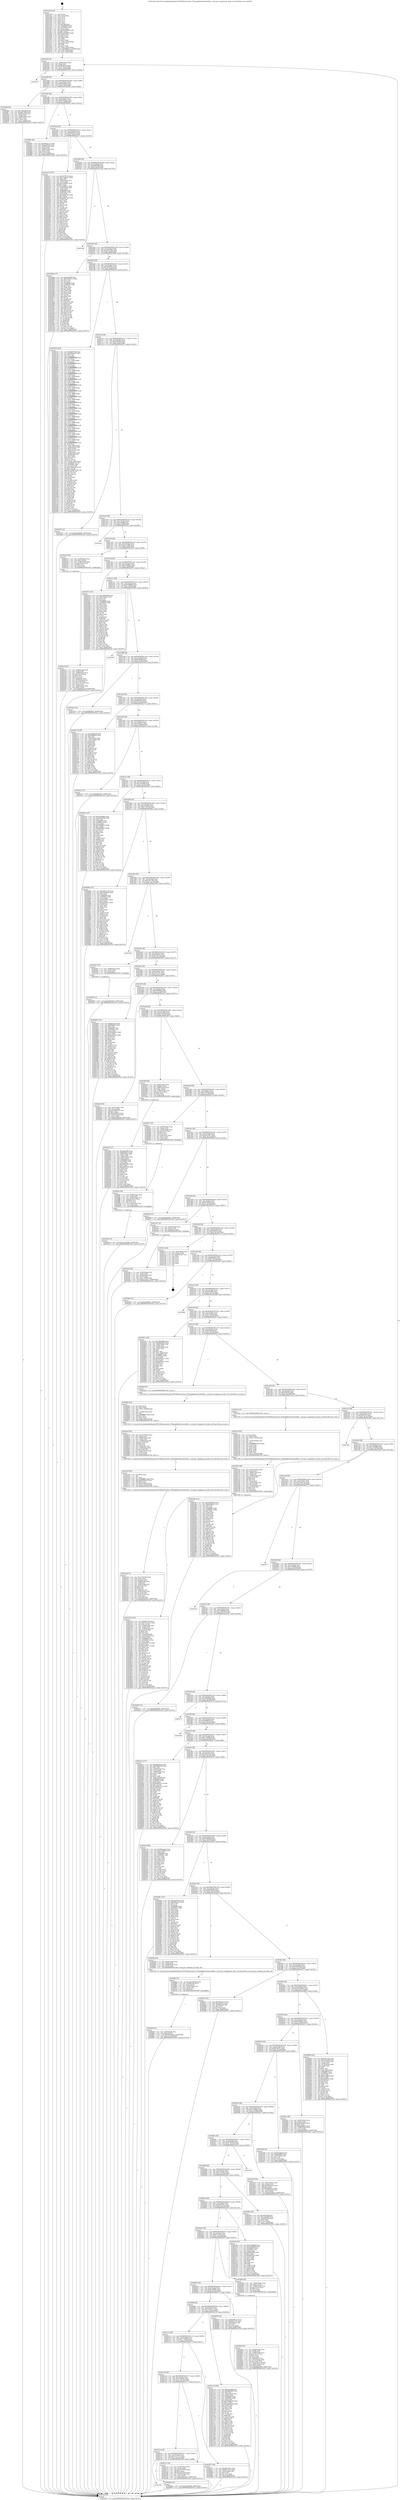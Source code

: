 digraph "0x401ad0" {
  label = "0x401ad0 (/mnt/c/Users/mathe/Desktop/tcc/POCII/binaries/extr_FFmpeglibavformatmxfdec.c_mxf_get_wrapping_by_body_sid_Final-ollvm.out::main(0))"
  labelloc = "t"
  node[shape=record]

  Entry [label="",width=0.3,height=0.3,shape=circle,fillcolor=black,style=filled]
  "0x401b44" [label="{
     0x401b44 [32]\l
     | [instrs]\l
     &nbsp;&nbsp;0x401b44 \<+6\>: mov -0xb8(%rbp),%eax\l
     &nbsp;&nbsp;0x401b4a \<+2\>: mov %eax,%ecx\l
     &nbsp;&nbsp;0x401b4c \<+6\>: sub $0x86d2aec5,%ecx\l
     &nbsp;&nbsp;0x401b52 \<+6\>: mov %eax,-0xcc(%rbp)\l
     &nbsp;&nbsp;0x401b58 \<+6\>: mov %ecx,-0xd0(%rbp)\l
     &nbsp;&nbsp;0x401b5e \<+6\>: je 0000000000403370 \<main+0x18a0\>\l
  }"]
  "0x403370" [label="{
     0x403370\l
  }", style=dashed]
  "0x401b64" [label="{
     0x401b64 [28]\l
     | [instrs]\l
     &nbsp;&nbsp;0x401b64 \<+5\>: jmp 0000000000401b69 \<main+0x99\>\l
     &nbsp;&nbsp;0x401b69 \<+6\>: mov -0xcc(%rbp),%eax\l
     &nbsp;&nbsp;0x401b6f \<+5\>: sub $0x8df24293,%eax\l
     &nbsp;&nbsp;0x401b74 \<+6\>: mov %eax,-0xd4(%rbp)\l
     &nbsp;&nbsp;0x401b7a \<+6\>: je 00000000004029f2 \<main+0xf22\>\l
  }"]
  Exit [label="",width=0.3,height=0.3,shape=circle,fillcolor=black,style=filled,peripheries=2]
  "0x4029f2" [label="{
     0x4029f2 [36]\l
     | [instrs]\l
     &nbsp;&nbsp;0x4029f2 \<+5\>: mov $0x1a080ebf,%eax\l
     &nbsp;&nbsp;0x4029f7 \<+5\>: mov $0xafa1338b,%ecx\l
     &nbsp;&nbsp;0x4029fc \<+4\>: mov -0x60(%rbp),%rdx\l
     &nbsp;&nbsp;0x402a00 \<+2\>: mov (%rdx),%esi\l
     &nbsp;&nbsp;0x402a02 \<+4\>: mov -0x68(%rbp),%rdx\l
     &nbsp;&nbsp;0x402a06 \<+2\>: cmp (%rdx),%esi\l
     &nbsp;&nbsp;0x402a08 \<+3\>: cmovl %ecx,%eax\l
     &nbsp;&nbsp;0x402a0b \<+6\>: mov %eax,-0xb8(%rbp)\l
     &nbsp;&nbsp;0x402a11 \<+5\>: jmp 00000000004033e5 \<main+0x1915\>\l
  }"]
  "0x401b80" [label="{
     0x401b80 [28]\l
     | [instrs]\l
     &nbsp;&nbsp;0x401b80 \<+5\>: jmp 0000000000401b85 \<main+0xb5\>\l
     &nbsp;&nbsp;0x401b85 \<+6\>: mov -0xcc(%rbp),%eax\l
     &nbsp;&nbsp;0x401b8b \<+5\>: sub $0x951982a2,%eax\l
     &nbsp;&nbsp;0x401b90 \<+6\>: mov %eax,-0xd8(%rbp)\l
     &nbsp;&nbsp;0x401b96 \<+6\>: je 0000000000402f9c \<main+0x14cc\>\l
  }"]
  "0x403059" [label="{
     0x403059 [15]\l
     | [instrs]\l
     &nbsp;&nbsp;0x403059 \<+10\>: movl $0xa4637629,-0xb8(%rbp)\l
     &nbsp;&nbsp;0x403063 \<+5\>: jmp 00000000004033e5 \<main+0x1915\>\l
  }"]
  "0x402f9c" [label="{
     0x402f9c [39]\l
     | [instrs]\l
     &nbsp;&nbsp;0x402f9c \<+5\>: mov $0xd38a2113,%eax\l
     &nbsp;&nbsp;0x402fa1 \<+5\>: mov $0xecdd70ea,%ecx\l
     &nbsp;&nbsp;0x402fa6 \<+4\>: mov -0x40(%rbp),%rdx\l
     &nbsp;&nbsp;0x402faa \<+2\>: mov (%rdx),%esi\l
     &nbsp;&nbsp;0x402fac \<+7\>: mov -0x90(%rbp),%rdx\l
     &nbsp;&nbsp;0x402fb3 \<+2\>: cmp (%rdx),%esi\l
     &nbsp;&nbsp;0x402fb5 \<+3\>: cmovl %ecx,%eax\l
     &nbsp;&nbsp;0x402fb8 \<+6\>: mov %eax,-0xb8(%rbp)\l
     &nbsp;&nbsp;0x402fbe \<+5\>: jmp 00000000004033e5 \<main+0x1915\>\l
  }"]
  "0x401b9c" [label="{
     0x401b9c [28]\l
     | [instrs]\l
     &nbsp;&nbsp;0x401b9c \<+5\>: jmp 0000000000401ba1 \<main+0xd1\>\l
     &nbsp;&nbsp;0x401ba1 \<+6\>: mov -0xcc(%rbp),%eax\l
     &nbsp;&nbsp;0x401ba7 \<+5\>: sub $0x99bfc51d,%eax\l
     &nbsp;&nbsp;0x401bac \<+6\>: mov %eax,-0xdc(%rbp)\l
     &nbsp;&nbsp;0x401bb2 \<+6\>: je 0000000000402e17 \<main+0x1347\>\l
  }"]
  "0x40300e" [label="{
     0x40300e [15]\l
     | [instrs]\l
     &nbsp;&nbsp;0x40300e \<+10\>: movl $0x513a858e,-0xb8(%rbp)\l
     &nbsp;&nbsp;0x403018 \<+5\>: jmp 00000000004033e5 \<main+0x1915\>\l
  }"]
  "0x402e17" [label="{
     0x402e17 [174]\l
     | [instrs]\l
     &nbsp;&nbsp;0x402e17 \<+5\>: mov $0x547f47d3,%eax\l
     &nbsp;&nbsp;0x402e1c \<+5\>: mov $0xc108eb11,%ecx\l
     &nbsp;&nbsp;0x402e21 \<+2\>: mov $0x1,%dl\l
     &nbsp;&nbsp;0x402e23 \<+4\>: mov -0x60(%rbp),%rsi\l
     &nbsp;&nbsp;0x402e27 \<+2\>: mov (%rsi),%edi\l
     &nbsp;&nbsp;0x402e29 \<+6\>: add $0x7c68fd73,%edi\l
     &nbsp;&nbsp;0x402e2f \<+3\>: add $0x1,%edi\l
     &nbsp;&nbsp;0x402e32 \<+6\>: sub $0x7c68fd73,%edi\l
     &nbsp;&nbsp;0x402e38 \<+4\>: mov -0x60(%rbp),%rsi\l
     &nbsp;&nbsp;0x402e3c \<+2\>: mov %edi,(%rsi)\l
     &nbsp;&nbsp;0x402e3e \<+7\>: mov 0x406068,%edi\l
     &nbsp;&nbsp;0x402e45 \<+8\>: mov 0x40606c,%r8d\l
     &nbsp;&nbsp;0x402e4d \<+3\>: mov %edi,%r9d\l
     &nbsp;&nbsp;0x402e50 \<+7\>: sub $0xcd89a75d,%r9d\l
     &nbsp;&nbsp;0x402e57 \<+4\>: sub $0x1,%r9d\l
     &nbsp;&nbsp;0x402e5b \<+7\>: add $0xcd89a75d,%r9d\l
     &nbsp;&nbsp;0x402e62 \<+4\>: imul %r9d,%edi\l
     &nbsp;&nbsp;0x402e66 \<+3\>: and $0x1,%edi\l
     &nbsp;&nbsp;0x402e69 \<+3\>: cmp $0x0,%edi\l
     &nbsp;&nbsp;0x402e6c \<+4\>: sete %r10b\l
     &nbsp;&nbsp;0x402e70 \<+4\>: cmp $0xa,%r8d\l
     &nbsp;&nbsp;0x402e74 \<+4\>: setl %r11b\l
     &nbsp;&nbsp;0x402e78 \<+3\>: mov %r10b,%bl\l
     &nbsp;&nbsp;0x402e7b \<+3\>: xor $0xff,%bl\l
     &nbsp;&nbsp;0x402e7e \<+3\>: mov %r11b,%r14b\l
     &nbsp;&nbsp;0x402e81 \<+4\>: xor $0xff,%r14b\l
     &nbsp;&nbsp;0x402e85 \<+3\>: xor $0x0,%dl\l
     &nbsp;&nbsp;0x402e88 \<+3\>: mov %bl,%r15b\l
     &nbsp;&nbsp;0x402e8b \<+4\>: and $0x0,%r15b\l
     &nbsp;&nbsp;0x402e8f \<+3\>: and %dl,%r10b\l
     &nbsp;&nbsp;0x402e92 \<+3\>: mov %r14b,%r12b\l
     &nbsp;&nbsp;0x402e95 \<+4\>: and $0x0,%r12b\l
     &nbsp;&nbsp;0x402e99 \<+3\>: and %dl,%r11b\l
     &nbsp;&nbsp;0x402e9c \<+3\>: or %r10b,%r15b\l
     &nbsp;&nbsp;0x402e9f \<+3\>: or %r11b,%r12b\l
     &nbsp;&nbsp;0x402ea2 \<+3\>: xor %r12b,%r15b\l
     &nbsp;&nbsp;0x402ea5 \<+3\>: or %r14b,%bl\l
     &nbsp;&nbsp;0x402ea8 \<+3\>: xor $0xff,%bl\l
     &nbsp;&nbsp;0x402eab \<+3\>: or $0x0,%dl\l
     &nbsp;&nbsp;0x402eae \<+2\>: and %dl,%bl\l
     &nbsp;&nbsp;0x402eb0 \<+3\>: or %bl,%r15b\l
     &nbsp;&nbsp;0x402eb3 \<+4\>: test $0x1,%r15b\l
     &nbsp;&nbsp;0x402eb7 \<+3\>: cmovne %ecx,%eax\l
     &nbsp;&nbsp;0x402eba \<+6\>: mov %eax,-0xb8(%rbp)\l
     &nbsp;&nbsp;0x402ec0 \<+5\>: jmp 00000000004033e5 \<main+0x1915\>\l
  }"]
  "0x401bb8" [label="{
     0x401bb8 [28]\l
     | [instrs]\l
     &nbsp;&nbsp;0x401bb8 \<+5\>: jmp 0000000000401bbd \<main+0xed\>\l
     &nbsp;&nbsp;0x401bbd \<+6\>: mov -0xcc(%rbp),%eax\l
     &nbsp;&nbsp;0x401bc3 \<+5\>: sub $0x9d85559f,%eax\l
     &nbsp;&nbsp;0x401bc8 \<+6\>: mov %eax,-0xe0(%rbp)\l
     &nbsp;&nbsp;0x401bce \<+6\>: je 00000000004031db \<main+0x170b\>\l
  }"]
  "0x402fea" [label="{
     0x402fea [36]\l
     | [instrs]\l
     &nbsp;&nbsp;0x402fea \<+7\>: mov -0x88(%rbp),%rax\l
     &nbsp;&nbsp;0x402ff1 \<+3\>: mov (%rax),%rax\l
     &nbsp;&nbsp;0x402ff4 \<+4\>: mov -0x40(%rbp),%rcx\l
     &nbsp;&nbsp;0x402ff8 \<+3\>: movslq (%rcx),%rcx\l
     &nbsp;&nbsp;0x402ffb \<+4\>: shl $0x4,%rcx\l
     &nbsp;&nbsp;0x402fff \<+3\>: add %rcx,%rax\l
     &nbsp;&nbsp;0x403002 \<+4\>: mov 0x8(%rax),%rax\l
     &nbsp;&nbsp;0x403006 \<+3\>: mov %rax,%rdi\l
     &nbsp;&nbsp;0x403009 \<+5\>: call 0000000000401030 \<free@plt\>\l
     | [calls]\l
     &nbsp;&nbsp;0x401030 \{1\} (unknown)\l
  }"]
  "0x4031db" [label="{
     0x4031db\l
  }", style=dashed]
  "0x401bd4" [label="{
     0x401bd4 [28]\l
     | [instrs]\l
     &nbsp;&nbsp;0x401bd4 \<+5\>: jmp 0000000000401bd9 \<main+0x109\>\l
     &nbsp;&nbsp;0x401bd9 \<+6\>: mov -0xcc(%rbp),%eax\l
     &nbsp;&nbsp;0x401bdf \<+5\>: sub $0xa4637629,%eax\l
     &nbsp;&nbsp;0x401be4 \<+6\>: mov %eax,-0xe4(%rbp)\l
     &nbsp;&nbsp;0x401bea \<+6\>: je 000000000040308b \<main+0x15bb\>\l
  }"]
  "0x402f7d" [label="{
     0x402f7d [31]\l
     | [instrs]\l
     &nbsp;&nbsp;0x402f7d \<+4\>: mov -0x40(%rbp),%rcx\l
     &nbsp;&nbsp;0x402f81 \<+6\>: movl $0x0,(%rcx)\l
     &nbsp;&nbsp;0x402f87 \<+10\>: movl $0x951982a2,-0xb8(%rbp)\l
     &nbsp;&nbsp;0x402f91 \<+6\>: mov %eax,-0x1c4(%rbp)\l
     &nbsp;&nbsp;0x402f97 \<+5\>: jmp 00000000004033e5 \<main+0x1915\>\l
  }"]
  "0x40308b" [label="{
     0x40308b [137]\l
     | [instrs]\l
     &nbsp;&nbsp;0x40308b \<+5\>: mov $0xaaafc4ff,%eax\l
     &nbsp;&nbsp;0x403090 \<+5\>: mov $0x752451c1,%ecx\l
     &nbsp;&nbsp;0x403095 \<+2\>: mov $0x1,%dl\l
     &nbsp;&nbsp;0x403097 \<+2\>: xor %esi,%esi\l
     &nbsp;&nbsp;0x403099 \<+7\>: mov 0x406068,%edi\l
     &nbsp;&nbsp;0x4030a0 \<+8\>: mov 0x40606c,%r8d\l
     &nbsp;&nbsp;0x4030a8 \<+3\>: sub $0x1,%esi\l
     &nbsp;&nbsp;0x4030ab \<+3\>: mov %edi,%r9d\l
     &nbsp;&nbsp;0x4030ae \<+3\>: add %esi,%r9d\l
     &nbsp;&nbsp;0x4030b1 \<+4\>: imul %r9d,%edi\l
     &nbsp;&nbsp;0x4030b5 \<+3\>: and $0x1,%edi\l
     &nbsp;&nbsp;0x4030b8 \<+3\>: cmp $0x0,%edi\l
     &nbsp;&nbsp;0x4030bb \<+4\>: sete %r10b\l
     &nbsp;&nbsp;0x4030bf \<+4\>: cmp $0xa,%r8d\l
     &nbsp;&nbsp;0x4030c3 \<+4\>: setl %r11b\l
     &nbsp;&nbsp;0x4030c7 \<+3\>: mov %r10b,%bl\l
     &nbsp;&nbsp;0x4030ca \<+3\>: xor $0xff,%bl\l
     &nbsp;&nbsp;0x4030cd \<+3\>: mov %r11b,%r14b\l
     &nbsp;&nbsp;0x4030d0 \<+4\>: xor $0xff,%r14b\l
     &nbsp;&nbsp;0x4030d4 \<+3\>: xor $0x0,%dl\l
     &nbsp;&nbsp;0x4030d7 \<+3\>: mov %bl,%r15b\l
     &nbsp;&nbsp;0x4030da \<+4\>: and $0x0,%r15b\l
     &nbsp;&nbsp;0x4030de \<+3\>: and %dl,%r10b\l
     &nbsp;&nbsp;0x4030e1 \<+3\>: mov %r14b,%r12b\l
     &nbsp;&nbsp;0x4030e4 \<+4\>: and $0x0,%r12b\l
     &nbsp;&nbsp;0x4030e8 \<+3\>: and %dl,%r11b\l
     &nbsp;&nbsp;0x4030eb \<+3\>: or %r10b,%r15b\l
     &nbsp;&nbsp;0x4030ee \<+3\>: or %r11b,%r12b\l
     &nbsp;&nbsp;0x4030f1 \<+3\>: xor %r12b,%r15b\l
     &nbsp;&nbsp;0x4030f4 \<+3\>: or %r14b,%bl\l
     &nbsp;&nbsp;0x4030f7 \<+3\>: xor $0xff,%bl\l
     &nbsp;&nbsp;0x4030fa \<+3\>: or $0x0,%dl\l
     &nbsp;&nbsp;0x4030fd \<+2\>: and %dl,%bl\l
     &nbsp;&nbsp;0x4030ff \<+3\>: or %bl,%r15b\l
     &nbsp;&nbsp;0x403102 \<+4\>: test $0x1,%r15b\l
     &nbsp;&nbsp;0x403106 \<+3\>: cmovne %ecx,%eax\l
     &nbsp;&nbsp;0x403109 \<+6\>: mov %eax,-0xb8(%rbp)\l
     &nbsp;&nbsp;0x40310f \<+5\>: jmp 00000000004033e5 \<main+0x1915\>\l
  }"]
  "0x401bf0" [label="{
     0x401bf0 [28]\l
     | [instrs]\l
     &nbsp;&nbsp;0x401bf0 \<+5\>: jmp 0000000000401bf5 \<main+0x125\>\l
     &nbsp;&nbsp;0x401bf5 \<+6\>: mov -0xcc(%rbp),%eax\l
     &nbsp;&nbsp;0x401bfb \<+5\>: sub $0xa56f55ee,%eax\l
     &nbsp;&nbsp;0x401c00 \<+6\>: mov %eax,-0xe8(%rbp)\l
     &nbsp;&nbsp;0x401c06 \<+6\>: je 00000000004021dc \<main+0x70c\>\l
  }"]
  "0x402f5e" [label="{
     0x402f5e [31]\l
     | [instrs]\l
     &nbsp;&nbsp;0x402f5e \<+10\>: movabs $0x4040b6,%rdi\l
     &nbsp;&nbsp;0x402f68 \<+4\>: mov -0x48(%rbp),%rcx\l
     &nbsp;&nbsp;0x402f6c \<+3\>: mov %rax,(%rcx)\l
     &nbsp;&nbsp;0x402f6f \<+4\>: mov -0x48(%rbp),%rax\l
     &nbsp;&nbsp;0x402f73 \<+3\>: mov (%rax),%rsi\l
     &nbsp;&nbsp;0x402f76 \<+2\>: mov $0x0,%al\l
     &nbsp;&nbsp;0x402f78 \<+5\>: call 0000000000401040 \<printf@plt\>\l
     | [calls]\l
     &nbsp;&nbsp;0x401040 \{1\} (unknown)\l
  }"]
  "0x4021dc" [label="{
     0x4021dc [444]\l
     | [instrs]\l
     &nbsp;&nbsp;0x4021dc \<+5\>: mov $0x9d85559f,%eax\l
     &nbsp;&nbsp;0x4021e1 \<+5\>: mov $0x4f0dca57,%ecx\l
     &nbsp;&nbsp;0x4021e6 \<+2\>: mov $0x1,%dl\l
     &nbsp;&nbsp;0x4021e8 \<+3\>: mov %rsp,%rsi\l
     &nbsp;&nbsp;0x4021eb \<+4\>: add $0xfffffffffffffff0,%rsi\l
     &nbsp;&nbsp;0x4021ef \<+3\>: mov %rsi,%rsp\l
     &nbsp;&nbsp;0x4021f2 \<+7\>: mov %rsi,-0xb0(%rbp)\l
     &nbsp;&nbsp;0x4021f9 \<+3\>: mov %rsp,%rsi\l
     &nbsp;&nbsp;0x4021fc \<+4\>: add $0xfffffffffffffff0,%rsi\l
     &nbsp;&nbsp;0x402200 \<+3\>: mov %rsi,%rsp\l
     &nbsp;&nbsp;0x402203 \<+3\>: mov %rsp,%rdi\l
     &nbsp;&nbsp;0x402206 \<+4\>: add $0xfffffffffffffff0,%rdi\l
     &nbsp;&nbsp;0x40220a \<+3\>: mov %rdi,%rsp\l
     &nbsp;&nbsp;0x40220d \<+7\>: mov %rdi,-0xa8(%rbp)\l
     &nbsp;&nbsp;0x402214 \<+3\>: mov %rsp,%rdi\l
     &nbsp;&nbsp;0x402217 \<+4\>: add $0xfffffffffffffff0,%rdi\l
     &nbsp;&nbsp;0x40221b \<+3\>: mov %rdi,%rsp\l
     &nbsp;&nbsp;0x40221e \<+7\>: mov %rdi,-0xa0(%rbp)\l
     &nbsp;&nbsp;0x402225 \<+3\>: mov %rsp,%rdi\l
     &nbsp;&nbsp;0x402228 \<+4\>: add $0xfffffffffffffff0,%rdi\l
     &nbsp;&nbsp;0x40222c \<+3\>: mov %rdi,%rsp\l
     &nbsp;&nbsp;0x40222f \<+7\>: mov %rdi,-0x98(%rbp)\l
     &nbsp;&nbsp;0x402236 \<+3\>: mov %rsp,%rdi\l
     &nbsp;&nbsp;0x402239 \<+4\>: add $0xfffffffffffffff0,%rdi\l
     &nbsp;&nbsp;0x40223d \<+3\>: mov %rdi,%rsp\l
     &nbsp;&nbsp;0x402240 \<+7\>: mov %rdi,-0x90(%rbp)\l
     &nbsp;&nbsp;0x402247 \<+3\>: mov %rsp,%rdi\l
     &nbsp;&nbsp;0x40224a \<+4\>: add $0xfffffffffffffff0,%rdi\l
     &nbsp;&nbsp;0x40224e \<+3\>: mov %rdi,%rsp\l
     &nbsp;&nbsp;0x402251 \<+7\>: mov %rdi,-0x88(%rbp)\l
     &nbsp;&nbsp;0x402258 \<+3\>: mov %rsp,%rdi\l
     &nbsp;&nbsp;0x40225b \<+4\>: add $0xfffffffffffffff0,%rdi\l
     &nbsp;&nbsp;0x40225f \<+3\>: mov %rdi,%rsp\l
     &nbsp;&nbsp;0x402262 \<+4\>: mov %rdi,-0x80(%rbp)\l
     &nbsp;&nbsp;0x402266 \<+3\>: mov %rsp,%rdi\l
     &nbsp;&nbsp;0x402269 \<+4\>: add $0xfffffffffffffff0,%rdi\l
     &nbsp;&nbsp;0x40226d \<+3\>: mov %rdi,%rsp\l
     &nbsp;&nbsp;0x402270 \<+4\>: mov %rdi,-0x78(%rbp)\l
     &nbsp;&nbsp;0x402274 \<+3\>: mov %rsp,%rdi\l
     &nbsp;&nbsp;0x402277 \<+4\>: add $0xfffffffffffffff0,%rdi\l
     &nbsp;&nbsp;0x40227b \<+3\>: mov %rdi,%rsp\l
     &nbsp;&nbsp;0x40227e \<+4\>: mov %rdi,-0x70(%rbp)\l
     &nbsp;&nbsp;0x402282 \<+3\>: mov %rsp,%rdi\l
     &nbsp;&nbsp;0x402285 \<+4\>: add $0xfffffffffffffff0,%rdi\l
     &nbsp;&nbsp;0x402289 \<+3\>: mov %rdi,%rsp\l
     &nbsp;&nbsp;0x40228c \<+4\>: mov %rdi,-0x68(%rbp)\l
     &nbsp;&nbsp;0x402290 \<+3\>: mov %rsp,%rdi\l
     &nbsp;&nbsp;0x402293 \<+4\>: add $0xfffffffffffffff0,%rdi\l
     &nbsp;&nbsp;0x402297 \<+3\>: mov %rdi,%rsp\l
     &nbsp;&nbsp;0x40229a \<+4\>: mov %rdi,-0x60(%rbp)\l
     &nbsp;&nbsp;0x40229e \<+3\>: mov %rsp,%rdi\l
     &nbsp;&nbsp;0x4022a1 \<+4\>: add $0xfffffffffffffff0,%rdi\l
     &nbsp;&nbsp;0x4022a5 \<+3\>: mov %rdi,%rsp\l
     &nbsp;&nbsp;0x4022a8 \<+4\>: mov %rdi,-0x58(%rbp)\l
     &nbsp;&nbsp;0x4022ac \<+3\>: mov %rsp,%rdi\l
     &nbsp;&nbsp;0x4022af \<+4\>: add $0xfffffffffffffff0,%rdi\l
     &nbsp;&nbsp;0x4022b3 \<+3\>: mov %rdi,%rsp\l
     &nbsp;&nbsp;0x4022b6 \<+4\>: mov %rdi,-0x50(%rbp)\l
     &nbsp;&nbsp;0x4022ba \<+3\>: mov %rsp,%rdi\l
     &nbsp;&nbsp;0x4022bd \<+4\>: add $0xfffffffffffffff0,%rdi\l
     &nbsp;&nbsp;0x4022c1 \<+3\>: mov %rdi,%rsp\l
     &nbsp;&nbsp;0x4022c4 \<+4\>: mov %rdi,-0x48(%rbp)\l
     &nbsp;&nbsp;0x4022c8 \<+3\>: mov %rsp,%rdi\l
     &nbsp;&nbsp;0x4022cb \<+4\>: add $0xfffffffffffffff0,%rdi\l
     &nbsp;&nbsp;0x4022cf \<+3\>: mov %rdi,%rsp\l
     &nbsp;&nbsp;0x4022d2 \<+4\>: mov %rdi,-0x40(%rbp)\l
     &nbsp;&nbsp;0x4022d6 \<+7\>: mov -0xb0(%rbp),%rdi\l
     &nbsp;&nbsp;0x4022dd \<+6\>: movl $0x0,(%rdi)\l
     &nbsp;&nbsp;0x4022e3 \<+7\>: mov -0xbc(%rbp),%r8d\l
     &nbsp;&nbsp;0x4022ea \<+3\>: mov %r8d,(%rsi)\l
     &nbsp;&nbsp;0x4022ed \<+7\>: mov -0xa8(%rbp),%rdi\l
     &nbsp;&nbsp;0x4022f4 \<+7\>: mov -0xc8(%rbp),%r9\l
     &nbsp;&nbsp;0x4022fb \<+3\>: mov %r9,(%rdi)\l
     &nbsp;&nbsp;0x4022fe \<+3\>: cmpl $0x2,(%rsi)\l
     &nbsp;&nbsp;0x402301 \<+4\>: setne %r10b\l
     &nbsp;&nbsp;0x402305 \<+4\>: and $0x1,%r10b\l
     &nbsp;&nbsp;0x402309 \<+4\>: mov %r10b,-0x31(%rbp)\l
     &nbsp;&nbsp;0x40230d \<+8\>: mov 0x406068,%r11d\l
     &nbsp;&nbsp;0x402315 \<+7\>: mov 0x40606c,%ebx\l
     &nbsp;&nbsp;0x40231c \<+3\>: mov %r11d,%r14d\l
     &nbsp;&nbsp;0x40231f \<+7\>: sub $0x47084ea5,%r14d\l
     &nbsp;&nbsp;0x402326 \<+4\>: sub $0x1,%r14d\l
     &nbsp;&nbsp;0x40232a \<+7\>: add $0x47084ea5,%r14d\l
     &nbsp;&nbsp;0x402331 \<+4\>: imul %r14d,%r11d\l
     &nbsp;&nbsp;0x402335 \<+4\>: and $0x1,%r11d\l
     &nbsp;&nbsp;0x402339 \<+4\>: cmp $0x0,%r11d\l
     &nbsp;&nbsp;0x40233d \<+4\>: sete %r10b\l
     &nbsp;&nbsp;0x402341 \<+3\>: cmp $0xa,%ebx\l
     &nbsp;&nbsp;0x402344 \<+4\>: setl %r15b\l
     &nbsp;&nbsp;0x402348 \<+3\>: mov %r10b,%r12b\l
     &nbsp;&nbsp;0x40234b \<+4\>: xor $0xff,%r12b\l
     &nbsp;&nbsp;0x40234f \<+3\>: mov %r15b,%r13b\l
     &nbsp;&nbsp;0x402352 \<+4\>: xor $0xff,%r13b\l
     &nbsp;&nbsp;0x402356 \<+3\>: xor $0x0,%dl\l
     &nbsp;&nbsp;0x402359 \<+3\>: mov %r12b,%sil\l
     &nbsp;&nbsp;0x40235c \<+4\>: and $0x0,%sil\l
     &nbsp;&nbsp;0x402360 \<+3\>: and %dl,%r10b\l
     &nbsp;&nbsp;0x402363 \<+3\>: mov %r13b,%dil\l
     &nbsp;&nbsp;0x402366 \<+4\>: and $0x0,%dil\l
     &nbsp;&nbsp;0x40236a \<+3\>: and %dl,%r15b\l
     &nbsp;&nbsp;0x40236d \<+3\>: or %r10b,%sil\l
     &nbsp;&nbsp;0x402370 \<+3\>: or %r15b,%dil\l
     &nbsp;&nbsp;0x402373 \<+3\>: xor %dil,%sil\l
     &nbsp;&nbsp;0x402376 \<+3\>: or %r13b,%r12b\l
     &nbsp;&nbsp;0x402379 \<+4\>: xor $0xff,%r12b\l
     &nbsp;&nbsp;0x40237d \<+3\>: or $0x0,%dl\l
     &nbsp;&nbsp;0x402380 \<+3\>: and %dl,%r12b\l
     &nbsp;&nbsp;0x402383 \<+3\>: or %r12b,%sil\l
     &nbsp;&nbsp;0x402386 \<+4\>: test $0x1,%sil\l
     &nbsp;&nbsp;0x40238a \<+3\>: cmovne %ecx,%eax\l
     &nbsp;&nbsp;0x40238d \<+6\>: mov %eax,-0xb8(%rbp)\l
     &nbsp;&nbsp;0x402393 \<+5\>: jmp 00000000004033e5 \<main+0x1915\>\l
  }"]
  "0x401c0c" [label="{
     0x401c0c [28]\l
     | [instrs]\l
     &nbsp;&nbsp;0x401c0c \<+5\>: jmp 0000000000401c11 \<main+0x141\>\l
     &nbsp;&nbsp;0x401c11 \<+6\>: mov -0xcc(%rbp),%eax\l
     &nbsp;&nbsp;0x401c17 \<+5\>: sub $0xa84b2efa,%eax\l
     &nbsp;&nbsp;0x401c1c \<+6\>: mov %eax,-0xec(%rbp)\l
     &nbsp;&nbsp;0x401c22 \<+6\>: je 0000000000402d7f \<main+0x12af\>\l
  }"]
  "0x402c28" [label="{
     0x402c28 [73]\l
     | [instrs]\l
     &nbsp;&nbsp;0x402c28 \<+6\>: mov -0x1c0(%rbp),%ecx\l
     &nbsp;&nbsp;0x402c2e \<+3\>: imul %eax,%ecx\l
     &nbsp;&nbsp;0x402c31 \<+3\>: movslq %ecx,%rdi\l
     &nbsp;&nbsp;0x402c34 \<+7\>: mov -0x88(%rbp),%r8\l
     &nbsp;&nbsp;0x402c3b \<+3\>: mov (%r8),%r8\l
     &nbsp;&nbsp;0x402c3e \<+4\>: mov -0x80(%rbp),%r9\l
     &nbsp;&nbsp;0x402c42 \<+3\>: movslq (%r9),%r9\l
     &nbsp;&nbsp;0x402c45 \<+4\>: shl $0x4,%r9\l
     &nbsp;&nbsp;0x402c49 \<+3\>: add %r9,%r8\l
     &nbsp;&nbsp;0x402c4c \<+4\>: mov 0x8(%r8),%r8\l
     &nbsp;&nbsp;0x402c50 \<+4\>: mov -0x50(%rbp),%r9\l
     &nbsp;&nbsp;0x402c54 \<+3\>: movslq (%r9),%r9\l
     &nbsp;&nbsp;0x402c57 \<+4\>: mov (%r8,%r9,8),%r8\l
     &nbsp;&nbsp;0x402c5b \<+3\>: mov (%r8),%r8\l
     &nbsp;&nbsp;0x402c5e \<+4\>: mov %rdi,0x8(%r8)\l
     &nbsp;&nbsp;0x402c62 \<+10\>: movl $0x781dd123,-0xb8(%rbp)\l
     &nbsp;&nbsp;0x402c6c \<+5\>: jmp 00000000004033e5 \<main+0x1915\>\l
  }"]
  "0x402d7f" [label="{
     0x402d7f [15]\l
     | [instrs]\l
     &nbsp;&nbsp;0x402d7f \<+10\>: movl $0x4538dd26,-0xb8(%rbp)\l
     &nbsp;&nbsp;0x402d89 \<+5\>: jmp 00000000004033e5 \<main+0x1915\>\l
  }"]
  "0x401c28" [label="{
     0x401c28 [28]\l
     | [instrs]\l
     &nbsp;&nbsp;0x401c28 \<+5\>: jmp 0000000000401c2d \<main+0x15d\>\l
     &nbsp;&nbsp;0x401c2d \<+6\>: mov -0xcc(%rbp),%eax\l
     &nbsp;&nbsp;0x401c33 \<+5\>: sub $0xaaafc4ff,%eax\l
     &nbsp;&nbsp;0x401c38 \<+6\>: mov %eax,-0xf0(%rbp)\l
     &nbsp;&nbsp;0x401c3e \<+6\>: je 00000000004033ce \<main+0x18fe\>\l
  }"]
  "0x402c00" [label="{
     0x402c00 [40]\l
     | [instrs]\l
     &nbsp;&nbsp;0x402c00 \<+5\>: mov $0x2,%ecx\l
     &nbsp;&nbsp;0x402c05 \<+1\>: cltd\l
     &nbsp;&nbsp;0x402c06 \<+2\>: idiv %ecx\l
     &nbsp;&nbsp;0x402c08 \<+6\>: imul $0xfffffffe,%edx,%ecx\l
     &nbsp;&nbsp;0x402c0e \<+6\>: add $0xd0189c45,%ecx\l
     &nbsp;&nbsp;0x402c14 \<+3\>: add $0x1,%ecx\l
     &nbsp;&nbsp;0x402c17 \<+6\>: sub $0xd0189c45,%ecx\l
     &nbsp;&nbsp;0x402c1d \<+6\>: mov %ecx,-0x1c0(%rbp)\l
     &nbsp;&nbsp;0x402c23 \<+5\>: call 0000000000401160 \<next_i\>\l
     | [calls]\l
     &nbsp;&nbsp;0x401160 \{1\} (/mnt/c/Users/mathe/Desktop/tcc/POCII/binaries/extr_FFmpeglibavformatmxfdec.c_mxf_get_wrapping_by_body_sid_Final-ollvm.out::next_i)\l
  }"]
  "0x4033ce" [label="{
     0x4033ce\l
  }", style=dashed]
  "0x401c44" [label="{
     0x401c44 [28]\l
     | [instrs]\l
     &nbsp;&nbsp;0x401c44 \<+5\>: jmp 0000000000401c49 \<main+0x179\>\l
     &nbsp;&nbsp;0x401c49 \<+6\>: mov -0xcc(%rbp),%eax\l
     &nbsp;&nbsp;0x401c4f \<+5\>: sub $0xafa1338b,%eax\l
     &nbsp;&nbsp;0x401c54 \<+6\>: mov %eax,-0xf4(%rbp)\l
     &nbsp;&nbsp;0x401c5a \<+6\>: je 0000000000402a16 \<main+0xf46\>\l
  }"]
  "0x402bc6" [label="{
     0x402bc6 [58]\l
     | [instrs]\l
     &nbsp;&nbsp;0x402bc6 \<+6\>: mov -0x1bc(%rbp),%ecx\l
     &nbsp;&nbsp;0x402bcc \<+3\>: imul %eax,%ecx\l
     &nbsp;&nbsp;0x402bcf \<+7\>: mov -0x88(%rbp),%rdi\l
     &nbsp;&nbsp;0x402bd6 \<+3\>: mov (%rdi),%rdi\l
     &nbsp;&nbsp;0x402bd9 \<+4\>: mov -0x80(%rbp),%r8\l
     &nbsp;&nbsp;0x402bdd \<+3\>: movslq (%r8),%r8\l
     &nbsp;&nbsp;0x402be0 \<+4\>: shl $0x4,%r8\l
     &nbsp;&nbsp;0x402be4 \<+3\>: add %r8,%rdi\l
     &nbsp;&nbsp;0x402be7 \<+4\>: mov 0x8(%rdi),%rdi\l
     &nbsp;&nbsp;0x402beb \<+4\>: mov -0x50(%rbp),%r8\l
     &nbsp;&nbsp;0x402bef \<+3\>: movslq (%r8),%r8\l
     &nbsp;&nbsp;0x402bf2 \<+4\>: mov (%rdi,%r8,8),%rdi\l
     &nbsp;&nbsp;0x402bf6 \<+3\>: mov (%rdi),%rdi\l
     &nbsp;&nbsp;0x402bf9 \<+2\>: mov %ecx,(%rdi)\l
     &nbsp;&nbsp;0x402bfb \<+5\>: call 0000000000401160 \<next_i\>\l
     | [calls]\l
     &nbsp;&nbsp;0x401160 \{1\} (/mnt/c/Users/mathe/Desktop/tcc/POCII/binaries/extr_FFmpeglibavformatmxfdec.c_mxf_get_wrapping_by_body_sid_Final-ollvm.out::next_i)\l
  }"]
  "0x402a16" [label="{
     0x402a16 [29]\l
     | [instrs]\l
     &nbsp;&nbsp;0x402a16 \<+4\>: mov -0x58(%rbp),%rax\l
     &nbsp;&nbsp;0x402a1a \<+6\>: movl $0x1,(%rax)\l
     &nbsp;&nbsp;0x402a20 \<+4\>: mov -0x58(%rbp),%rax\l
     &nbsp;&nbsp;0x402a24 \<+3\>: movslq (%rax),%rax\l
     &nbsp;&nbsp;0x402a27 \<+4\>: shl $0x4,%rax\l
     &nbsp;&nbsp;0x402a2b \<+3\>: mov %rax,%rdi\l
     &nbsp;&nbsp;0x402a2e \<+5\>: call 0000000000401050 \<malloc@plt\>\l
     | [calls]\l
     &nbsp;&nbsp;0x401050 \{1\} (unknown)\l
  }"]
  "0x401c60" [label="{
     0x401c60 [28]\l
     | [instrs]\l
     &nbsp;&nbsp;0x401c60 \<+5\>: jmp 0000000000401c65 \<main+0x195\>\l
     &nbsp;&nbsp;0x401c65 \<+6\>: mov -0xcc(%rbp),%eax\l
     &nbsp;&nbsp;0x401c6b \<+5\>: sub $0xb4206450,%eax\l
     &nbsp;&nbsp;0x401c70 \<+6\>: mov %eax,-0xf8(%rbp)\l
     &nbsp;&nbsp;0x401c76 \<+6\>: je 0000000000402573 \<main+0xaa3\>\l
  }"]
  "0x402b9a" [label="{
     0x402b9a [44]\l
     | [instrs]\l
     &nbsp;&nbsp;0x402b9a \<+2\>: xor %ecx,%ecx\l
     &nbsp;&nbsp;0x402b9c \<+5\>: mov $0x2,%edx\l
     &nbsp;&nbsp;0x402ba1 \<+6\>: mov %edx,-0x1b8(%rbp)\l
     &nbsp;&nbsp;0x402ba7 \<+1\>: cltd\l
     &nbsp;&nbsp;0x402ba8 \<+6\>: mov -0x1b8(%rbp),%esi\l
     &nbsp;&nbsp;0x402bae \<+2\>: idiv %esi\l
     &nbsp;&nbsp;0x402bb0 \<+6\>: imul $0xfffffffe,%edx,%edx\l
     &nbsp;&nbsp;0x402bb6 \<+3\>: sub $0x1,%ecx\l
     &nbsp;&nbsp;0x402bb9 \<+2\>: sub %ecx,%edx\l
     &nbsp;&nbsp;0x402bbb \<+6\>: mov %edx,-0x1bc(%rbp)\l
     &nbsp;&nbsp;0x402bc1 \<+5\>: call 0000000000401160 \<next_i\>\l
     | [calls]\l
     &nbsp;&nbsp;0x401160 \{1\} (/mnt/c/Users/mathe/Desktop/tcc/POCII/binaries/extr_FFmpeglibavformatmxfdec.c_mxf_get_wrapping_by_body_sid_Final-ollvm.out::next_i)\l
  }"]
  "0x402573" [label="{
     0x402573 [137]\l
     | [instrs]\l
     &nbsp;&nbsp;0x402573 \<+5\>: mov $0x1d68258b,%eax\l
     &nbsp;&nbsp;0x402578 \<+5\>: mov $0x4c5cd24,%ecx\l
     &nbsp;&nbsp;0x40257d \<+2\>: mov $0x1,%dl\l
     &nbsp;&nbsp;0x40257f \<+2\>: xor %esi,%esi\l
     &nbsp;&nbsp;0x402581 \<+7\>: mov 0x406068,%edi\l
     &nbsp;&nbsp;0x402588 \<+8\>: mov 0x40606c,%r8d\l
     &nbsp;&nbsp;0x402590 \<+3\>: sub $0x1,%esi\l
     &nbsp;&nbsp;0x402593 \<+3\>: mov %edi,%r9d\l
     &nbsp;&nbsp;0x402596 \<+3\>: add %esi,%r9d\l
     &nbsp;&nbsp;0x402599 \<+4\>: imul %r9d,%edi\l
     &nbsp;&nbsp;0x40259d \<+3\>: and $0x1,%edi\l
     &nbsp;&nbsp;0x4025a0 \<+3\>: cmp $0x0,%edi\l
     &nbsp;&nbsp;0x4025a3 \<+4\>: sete %r10b\l
     &nbsp;&nbsp;0x4025a7 \<+4\>: cmp $0xa,%r8d\l
     &nbsp;&nbsp;0x4025ab \<+4\>: setl %r11b\l
     &nbsp;&nbsp;0x4025af \<+3\>: mov %r10b,%bl\l
     &nbsp;&nbsp;0x4025b2 \<+3\>: xor $0xff,%bl\l
     &nbsp;&nbsp;0x4025b5 \<+3\>: mov %r11b,%r14b\l
     &nbsp;&nbsp;0x4025b8 \<+4\>: xor $0xff,%r14b\l
     &nbsp;&nbsp;0x4025bc \<+3\>: xor $0x1,%dl\l
     &nbsp;&nbsp;0x4025bf \<+3\>: mov %bl,%r15b\l
     &nbsp;&nbsp;0x4025c2 \<+4\>: and $0xff,%r15b\l
     &nbsp;&nbsp;0x4025c6 \<+3\>: and %dl,%r10b\l
     &nbsp;&nbsp;0x4025c9 \<+3\>: mov %r14b,%r12b\l
     &nbsp;&nbsp;0x4025cc \<+4\>: and $0xff,%r12b\l
     &nbsp;&nbsp;0x4025d0 \<+3\>: and %dl,%r11b\l
     &nbsp;&nbsp;0x4025d3 \<+3\>: or %r10b,%r15b\l
     &nbsp;&nbsp;0x4025d6 \<+3\>: or %r11b,%r12b\l
     &nbsp;&nbsp;0x4025d9 \<+3\>: xor %r12b,%r15b\l
     &nbsp;&nbsp;0x4025dc \<+3\>: or %r14b,%bl\l
     &nbsp;&nbsp;0x4025df \<+3\>: xor $0xff,%bl\l
     &nbsp;&nbsp;0x4025e2 \<+3\>: or $0x1,%dl\l
     &nbsp;&nbsp;0x4025e5 \<+2\>: and %dl,%bl\l
     &nbsp;&nbsp;0x4025e7 \<+3\>: or %bl,%r15b\l
     &nbsp;&nbsp;0x4025ea \<+4\>: test $0x1,%r15b\l
     &nbsp;&nbsp;0x4025ee \<+3\>: cmovne %ecx,%eax\l
     &nbsp;&nbsp;0x4025f1 \<+6\>: mov %eax,-0xb8(%rbp)\l
     &nbsp;&nbsp;0x4025f7 \<+5\>: jmp 00000000004033e5 \<main+0x1915\>\l
  }"]
  "0x401c7c" [label="{
     0x401c7c [28]\l
     | [instrs]\l
     &nbsp;&nbsp;0x401c7c \<+5\>: jmp 0000000000401c81 \<main+0x1b1\>\l
     &nbsp;&nbsp;0x401c81 \<+6\>: mov -0xcc(%rbp),%eax\l
     &nbsp;&nbsp;0x401c87 \<+5\>: sub $0xb762f884,%eax\l
     &nbsp;&nbsp;0x401c8c \<+6\>: mov %eax,-0xfc(%rbp)\l
     &nbsp;&nbsp;0x401c92 \<+6\>: je 0000000000403395 \<main+0x18c5\>\l
  }"]
  "0x402a33" [label="{
     0x402a33 [67]\l
     | [instrs]\l
     &nbsp;&nbsp;0x402a33 \<+7\>: mov -0x88(%rbp),%rdi\l
     &nbsp;&nbsp;0x402a3a \<+3\>: mov (%rdi),%rdi\l
     &nbsp;&nbsp;0x402a3d \<+4\>: mov -0x80(%rbp),%rcx\l
     &nbsp;&nbsp;0x402a41 \<+3\>: movslq (%rcx),%rcx\l
     &nbsp;&nbsp;0x402a44 \<+4\>: shl $0x4,%rcx\l
     &nbsp;&nbsp;0x402a48 \<+3\>: add %rcx,%rdi\l
     &nbsp;&nbsp;0x402a4b \<+4\>: mov 0x8(%rdi),%rcx\l
     &nbsp;&nbsp;0x402a4f \<+4\>: mov -0x70(%rbp),%rdi\l
     &nbsp;&nbsp;0x402a53 \<+3\>: movslq (%rdi),%rdi\l
     &nbsp;&nbsp;0x402a56 \<+4\>: mov (%rcx,%rdi,8),%rcx\l
     &nbsp;&nbsp;0x402a5a \<+3\>: mov %rax,(%rcx)\l
     &nbsp;&nbsp;0x402a5d \<+4\>: mov -0x50(%rbp),%rax\l
     &nbsp;&nbsp;0x402a61 \<+6\>: movl $0x0,(%rax)\l
     &nbsp;&nbsp;0x402a67 \<+10\>: movl $0x3d423c18,-0xb8(%rbp)\l
     &nbsp;&nbsp;0x402a71 \<+5\>: jmp 00000000004033e5 \<main+0x1915\>\l
  }"]
  "0x403395" [label="{
     0x403395\l
  }", style=dashed]
  "0x401c98" [label="{
     0x401c98 [28]\l
     | [instrs]\l
     &nbsp;&nbsp;0x401c98 \<+5\>: jmp 0000000000401c9d \<main+0x1cd\>\l
     &nbsp;&nbsp;0x401c9d \<+6\>: mov -0xcc(%rbp),%eax\l
     &nbsp;&nbsp;0x401ca3 \<+5\>: sub $0xb8eef9f8,%eax\l
     &nbsp;&nbsp;0x401ca8 \<+6\>: mov %eax,-0x100(%rbp)\l
     &nbsp;&nbsp;0x401cae \<+6\>: je 00000000004031b4 \<main+0x16e4\>\l
  }"]
  "0x4029b2" [label="{
     0x4029b2 [64]\l
     | [instrs]\l
     &nbsp;&nbsp;0x4029b2 \<+7\>: mov -0x88(%rbp),%rdi\l
     &nbsp;&nbsp;0x4029b9 \<+3\>: mov (%rdi),%rdi\l
     &nbsp;&nbsp;0x4029bc \<+4\>: mov -0x80(%rbp),%rcx\l
     &nbsp;&nbsp;0x4029c0 \<+3\>: movslq (%rcx),%rcx\l
     &nbsp;&nbsp;0x4029c3 \<+4\>: shl $0x4,%rcx\l
     &nbsp;&nbsp;0x4029c7 \<+3\>: add %rcx,%rdi\l
     &nbsp;&nbsp;0x4029ca \<+4\>: mov 0x8(%rdi),%rcx\l
     &nbsp;&nbsp;0x4029ce \<+4\>: mov -0x70(%rbp),%rdi\l
     &nbsp;&nbsp;0x4029d2 \<+3\>: movslq (%rdi),%rdi\l
     &nbsp;&nbsp;0x4029d5 \<+4\>: mov %rax,(%rcx,%rdi,8)\l
     &nbsp;&nbsp;0x4029d9 \<+4\>: mov -0x60(%rbp),%rax\l
     &nbsp;&nbsp;0x4029dd \<+6\>: movl $0x0,(%rax)\l
     &nbsp;&nbsp;0x4029e3 \<+10\>: movl $0x8df24293,-0xb8(%rbp)\l
     &nbsp;&nbsp;0x4029ed \<+5\>: jmp 00000000004033e5 \<main+0x1915\>\l
  }"]
  "0x4031b4" [label="{
     0x4031b4 [15]\l
     | [instrs]\l
     &nbsp;&nbsp;0x4031b4 \<+10\>: movl $0xfb0fd51f,-0xb8(%rbp)\l
     &nbsp;&nbsp;0x4031be \<+5\>: jmp 00000000004033e5 \<main+0x1915\>\l
  }"]
  "0x401cb4" [label="{
     0x401cb4 [28]\l
     | [instrs]\l
     &nbsp;&nbsp;0x401cb4 \<+5\>: jmp 0000000000401cb9 \<main+0x1e9\>\l
     &nbsp;&nbsp;0x401cb9 \<+6\>: mov -0xcc(%rbp),%eax\l
     &nbsp;&nbsp;0x401cbf \<+5\>: sub $0xb8f641c6,%eax\l
     &nbsp;&nbsp;0x401cc4 \<+6\>: mov %eax,-0x104(%rbp)\l
     &nbsp;&nbsp;0x401cca \<+6\>: je 0000000000402172 \<main+0x6a2\>\l
  }"]
  "0x402168" [label="{
     0x402168\l
  }", style=dashed]
  "0x402172" [label="{
     0x402172 [106]\l
     | [instrs]\l
     &nbsp;&nbsp;0x402172 \<+5\>: mov $0x9d85559f,%eax\l
     &nbsp;&nbsp;0x402177 \<+5\>: mov $0xa56f55ee,%ecx\l
     &nbsp;&nbsp;0x40217c \<+2\>: mov $0x1,%dl\l
     &nbsp;&nbsp;0x40217e \<+7\>: mov -0xb2(%rbp),%sil\l
     &nbsp;&nbsp;0x402185 \<+7\>: mov -0xb1(%rbp),%dil\l
     &nbsp;&nbsp;0x40218c \<+3\>: mov %sil,%r8b\l
     &nbsp;&nbsp;0x40218f \<+4\>: xor $0xff,%r8b\l
     &nbsp;&nbsp;0x402193 \<+3\>: mov %dil,%r9b\l
     &nbsp;&nbsp;0x402196 \<+4\>: xor $0xff,%r9b\l
     &nbsp;&nbsp;0x40219a \<+3\>: xor $0x1,%dl\l
     &nbsp;&nbsp;0x40219d \<+3\>: mov %r8b,%r10b\l
     &nbsp;&nbsp;0x4021a0 \<+4\>: and $0xff,%r10b\l
     &nbsp;&nbsp;0x4021a4 \<+3\>: and %dl,%sil\l
     &nbsp;&nbsp;0x4021a7 \<+3\>: mov %r9b,%r11b\l
     &nbsp;&nbsp;0x4021aa \<+4\>: and $0xff,%r11b\l
     &nbsp;&nbsp;0x4021ae \<+3\>: and %dl,%dil\l
     &nbsp;&nbsp;0x4021b1 \<+3\>: or %sil,%r10b\l
     &nbsp;&nbsp;0x4021b4 \<+3\>: or %dil,%r11b\l
     &nbsp;&nbsp;0x4021b7 \<+3\>: xor %r11b,%r10b\l
     &nbsp;&nbsp;0x4021ba \<+3\>: or %r9b,%r8b\l
     &nbsp;&nbsp;0x4021bd \<+4\>: xor $0xff,%r8b\l
     &nbsp;&nbsp;0x4021c1 \<+3\>: or $0x1,%dl\l
     &nbsp;&nbsp;0x4021c4 \<+3\>: and %dl,%r8b\l
     &nbsp;&nbsp;0x4021c7 \<+3\>: or %r8b,%r10b\l
     &nbsp;&nbsp;0x4021ca \<+4\>: test $0x1,%r10b\l
     &nbsp;&nbsp;0x4021ce \<+3\>: cmovne %ecx,%eax\l
     &nbsp;&nbsp;0x4021d1 \<+6\>: mov %eax,-0xb8(%rbp)\l
     &nbsp;&nbsp;0x4021d7 \<+5\>: jmp 00000000004033e5 \<main+0x1915\>\l
  }"]
  "0x401cd0" [label="{
     0x401cd0 [28]\l
     | [instrs]\l
     &nbsp;&nbsp;0x401cd0 \<+5\>: jmp 0000000000401cd5 \<main+0x205\>\l
     &nbsp;&nbsp;0x401cd5 \<+6\>: mov -0xcc(%rbp),%eax\l
     &nbsp;&nbsp;0x401cdb \<+5\>: sub $0xc108eb11,%eax\l
     &nbsp;&nbsp;0x401ce0 \<+6\>: mov %eax,-0x108(%rbp)\l
     &nbsp;&nbsp;0x401ce6 \<+6\>: je 0000000000402ec5 \<main+0x13f5\>\l
  }"]
  "0x4033e5" [label="{
     0x4033e5 [5]\l
     | [instrs]\l
     &nbsp;&nbsp;0x4033e5 \<+5\>: jmp 0000000000401b44 \<main+0x74\>\l
  }"]
  "0x401ad0" [label="{
     0x401ad0 [116]\l
     | [instrs]\l
     &nbsp;&nbsp;0x401ad0 \<+1\>: push %rbp\l
     &nbsp;&nbsp;0x401ad1 \<+3\>: mov %rsp,%rbp\l
     &nbsp;&nbsp;0x401ad4 \<+2\>: push %r15\l
     &nbsp;&nbsp;0x401ad6 \<+2\>: push %r14\l
     &nbsp;&nbsp;0x401ad8 \<+2\>: push %r13\l
     &nbsp;&nbsp;0x401ada \<+2\>: push %r12\l
     &nbsp;&nbsp;0x401adc \<+1\>: push %rbx\l
     &nbsp;&nbsp;0x401add \<+7\>: sub $0x1d8,%rsp\l
     &nbsp;&nbsp;0x401ae4 \<+7\>: mov 0x406068,%eax\l
     &nbsp;&nbsp;0x401aeb \<+7\>: mov 0x40606c,%ecx\l
     &nbsp;&nbsp;0x401af2 \<+2\>: mov %eax,%edx\l
     &nbsp;&nbsp;0x401af4 \<+6\>: sub $0x2e6cb865,%edx\l
     &nbsp;&nbsp;0x401afa \<+3\>: sub $0x1,%edx\l
     &nbsp;&nbsp;0x401afd \<+6\>: add $0x2e6cb865,%edx\l
     &nbsp;&nbsp;0x401b03 \<+3\>: imul %edx,%eax\l
     &nbsp;&nbsp;0x401b06 \<+3\>: and $0x1,%eax\l
     &nbsp;&nbsp;0x401b09 \<+3\>: cmp $0x0,%eax\l
     &nbsp;&nbsp;0x401b0c \<+4\>: sete %r8b\l
     &nbsp;&nbsp;0x401b10 \<+4\>: and $0x1,%r8b\l
     &nbsp;&nbsp;0x401b14 \<+7\>: mov %r8b,-0xb2(%rbp)\l
     &nbsp;&nbsp;0x401b1b \<+3\>: cmp $0xa,%ecx\l
     &nbsp;&nbsp;0x401b1e \<+4\>: setl %r8b\l
     &nbsp;&nbsp;0x401b22 \<+4\>: and $0x1,%r8b\l
     &nbsp;&nbsp;0x401b26 \<+7\>: mov %r8b,-0xb1(%rbp)\l
     &nbsp;&nbsp;0x401b2d \<+10\>: movl $0xb8f641c6,-0xb8(%rbp)\l
     &nbsp;&nbsp;0x401b37 \<+6\>: mov %edi,-0xbc(%rbp)\l
     &nbsp;&nbsp;0x401b3d \<+7\>: mov %rsi,-0xc8(%rbp)\l
  }"]
  "0x40285b" [label="{
     0x40285b [15]\l
     | [instrs]\l
     &nbsp;&nbsp;0x40285b \<+10\>: movl $0xce38ea66,-0xb8(%rbp)\l
     &nbsp;&nbsp;0x402865 \<+5\>: jmp 00000000004033e5 \<main+0x1915\>\l
  }"]
  "0x40214c" [label="{
     0x40214c [28]\l
     | [instrs]\l
     &nbsp;&nbsp;0x40214c \<+5\>: jmp 0000000000402151 \<main+0x681\>\l
     &nbsp;&nbsp;0x402151 \<+6\>: mov -0xcc(%rbp),%eax\l
     &nbsp;&nbsp;0x402157 \<+5\>: sub $0x7a3c11b1,%eax\l
     &nbsp;&nbsp;0x40215c \<+6\>: mov %eax,-0x1ac(%rbp)\l
     &nbsp;&nbsp;0x402162 \<+6\>: je 000000000040285b \<main+0xd8b\>\l
  }"]
  "0x402ec5" [label="{
     0x402ec5 [15]\l
     | [instrs]\l
     &nbsp;&nbsp;0x402ec5 \<+10\>: movl $0x8df24293,-0xb8(%rbp)\l
     &nbsp;&nbsp;0x402ecf \<+5\>: jmp 00000000004033e5 \<main+0x1915\>\l
  }"]
  "0x401cec" [label="{
     0x401cec [28]\l
     | [instrs]\l
     &nbsp;&nbsp;0x401cec \<+5\>: jmp 0000000000401cf1 \<main+0x221\>\l
     &nbsp;&nbsp;0x401cf1 \<+6\>: mov -0xcc(%rbp),%eax\l
     &nbsp;&nbsp;0x401cf7 \<+5\>: sub $0xc1be29ff,%eax\l
     &nbsp;&nbsp;0x401cfc \<+6\>: mov %eax,-0x10c(%rbp)\l
     &nbsp;&nbsp;0x401d02 \<+6\>: je 000000000040242c \<main+0x95c\>\l
  }"]
  "0x402c71" [label="{
     0x402c71 [42]\l
     | [instrs]\l
     &nbsp;&nbsp;0x402c71 \<+4\>: mov -0x50(%rbp),%rax\l
     &nbsp;&nbsp;0x402c75 \<+2\>: mov (%rax),%ecx\l
     &nbsp;&nbsp;0x402c77 \<+6\>: sub $0x70474536,%ecx\l
     &nbsp;&nbsp;0x402c7d \<+3\>: add $0x1,%ecx\l
     &nbsp;&nbsp;0x402c80 \<+6\>: add $0x70474536,%ecx\l
     &nbsp;&nbsp;0x402c86 \<+4\>: mov -0x50(%rbp),%rax\l
     &nbsp;&nbsp;0x402c8a \<+2\>: mov %ecx,(%rax)\l
     &nbsp;&nbsp;0x402c8c \<+10\>: movl $0x3d423c18,-0xb8(%rbp)\l
     &nbsp;&nbsp;0x402c96 \<+5\>: jmp 00000000004033e5 \<main+0x1915\>\l
  }"]
  "0x40242c" [label="{
     0x40242c [147]\l
     | [instrs]\l
     &nbsp;&nbsp;0x40242c \<+5\>: mov $0x18eadf60,%eax\l
     &nbsp;&nbsp;0x402431 \<+5\>: mov $0xea241084,%ecx\l
     &nbsp;&nbsp;0x402436 \<+2\>: mov $0x1,%dl\l
     &nbsp;&nbsp;0x402438 \<+7\>: mov 0x406068,%esi\l
     &nbsp;&nbsp;0x40243f \<+7\>: mov 0x40606c,%edi\l
     &nbsp;&nbsp;0x402446 \<+3\>: mov %esi,%r8d\l
     &nbsp;&nbsp;0x402449 \<+7\>: add $0xc6698623,%r8d\l
     &nbsp;&nbsp;0x402450 \<+4\>: sub $0x1,%r8d\l
     &nbsp;&nbsp;0x402454 \<+7\>: sub $0xc6698623,%r8d\l
     &nbsp;&nbsp;0x40245b \<+4\>: imul %r8d,%esi\l
     &nbsp;&nbsp;0x40245f \<+3\>: and $0x1,%esi\l
     &nbsp;&nbsp;0x402462 \<+3\>: cmp $0x0,%esi\l
     &nbsp;&nbsp;0x402465 \<+4\>: sete %r9b\l
     &nbsp;&nbsp;0x402469 \<+3\>: cmp $0xa,%edi\l
     &nbsp;&nbsp;0x40246c \<+4\>: setl %r10b\l
     &nbsp;&nbsp;0x402470 \<+3\>: mov %r9b,%r11b\l
     &nbsp;&nbsp;0x402473 \<+4\>: xor $0xff,%r11b\l
     &nbsp;&nbsp;0x402477 \<+3\>: mov %r10b,%bl\l
     &nbsp;&nbsp;0x40247a \<+3\>: xor $0xff,%bl\l
     &nbsp;&nbsp;0x40247d \<+3\>: xor $0x1,%dl\l
     &nbsp;&nbsp;0x402480 \<+3\>: mov %r11b,%r14b\l
     &nbsp;&nbsp;0x402483 \<+4\>: and $0xff,%r14b\l
     &nbsp;&nbsp;0x402487 \<+3\>: and %dl,%r9b\l
     &nbsp;&nbsp;0x40248a \<+3\>: mov %bl,%r15b\l
     &nbsp;&nbsp;0x40248d \<+4\>: and $0xff,%r15b\l
     &nbsp;&nbsp;0x402491 \<+3\>: and %dl,%r10b\l
     &nbsp;&nbsp;0x402494 \<+3\>: or %r9b,%r14b\l
     &nbsp;&nbsp;0x402497 \<+3\>: or %r10b,%r15b\l
     &nbsp;&nbsp;0x40249a \<+3\>: xor %r15b,%r14b\l
     &nbsp;&nbsp;0x40249d \<+3\>: or %bl,%r11b\l
     &nbsp;&nbsp;0x4024a0 \<+4\>: xor $0xff,%r11b\l
     &nbsp;&nbsp;0x4024a4 \<+3\>: or $0x1,%dl\l
     &nbsp;&nbsp;0x4024a7 \<+3\>: and %dl,%r11b\l
     &nbsp;&nbsp;0x4024aa \<+3\>: or %r11b,%r14b\l
     &nbsp;&nbsp;0x4024ad \<+4\>: test $0x1,%r14b\l
     &nbsp;&nbsp;0x4024b1 \<+3\>: cmovne %ecx,%eax\l
     &nbsp;&nbsp;0x4024b4 \<+6\>: mov %eax,-0xb8(%rbp)\l
     &nbsp;&nbsp;0x4024ba \<+5\>: jmp 00000000004033e5 \<main+0x1915\>\l
  }"]
  "0x401d08" [label="{
     0x401d08 [28]\l
     | [instrs]\l
     &nbsp;&nbsp;0x401d08 \<+5\>: jmp 0000000000401d0d \<main+0x23d\>\l
     &nbsp;&nbsp;0x401d0d \<+6\>: mov -0xcc(%rbp),%eax\l
     &nbsp;&nbsp;0x401d13 \<+5\>: sub $0xce38ea66,%eax\l
     &nbsp;&nbsp;0x401d18 \<+6\>: mov %eax,-0x110(%rbp)\l
     &nbsp;&nbsp;0x401d1e \<+6\>: je 000000000040286a \<main+0xd9a\>\l
  }"]
  "0x402130" [label="{
     0x402130 [28]\l
     | [instrs]\l
     &nbsp;&nbsp;0x402130 \<+5\>: jmp 0000000000402135 \<main+0x665\>\l
     &nbsp;&nbsp;0x402135 \<+6\>: mov -0xcc(%rbp),%eax\l
     &nbsp;&nbsp;0x40213b \<+5\>: sub $0x781dd123,%eax\l
     &nbsp;&nbsp;0x402140 \<+6\>: mov %eax,-0x1a8(%rbp)\l
     &nbsp;&nbsp;0x402146 \<+6\>: je 0000000000402c71 \<main+0x11a1\>\l
  }"]
  "0x40286a" [label="{
     0x40286a [147]\l
     | [instrs]\l
     &nbsp;&nbsp;0x40286a \<+5\>: mov $0xd18c116e,%eax\l
     &nbsp;&nbsp;0x40286f \<+5\>: mov $0x4d642be9,%ecx\l
     &nbsp;&nbsp;0x402874 \<+2\>: mov $0x1,%dl\l
     &nbsp;&nbsp;0x402876 \<+7\>: mov 0x406068,%esi\l
     &nbsp;&nbsp;0x40287d \<+7\>: mov 0x40606c,%edi\l
     &nbsp;&nbsp;0x402884 \<+3\>: mov %esi,%r8d\l
     &nbsp;&nbsp;0x402887 \<+7\>: add $0xefa50507,%r8d\l
     &nbsp;&nbsp;0x40288e \<+4\>: sub $0x1,%r8d\l
     &nbsp;&nbsp;0x402892 \<+7\>: sub $0xefa50507,%r8d\l
     &nbsp;&nbsp;0x402899 \<+4\>: imul %r8d,%esi\l
     &nbsp;&nbsp;0x40289d \<+3\>: and $0x1,%esi\l
     &nbsp;&nbsp;0x4028a0 \<+3\>: cmp $0x0,%esi\l
     &nbsp;&nbsp;0x4028a3 \<+4\>: sete %r9b\l
     &nbsp;&nbsp;0x4028a7 \<+3\>: cmp $0xa,%edi\l
     &nbsp;&nbsp;0x4028aa \<+4\>: setl %r10b\l
     &nbsp;&nbsp;0x4028ae \<+3\>: mov %r9b,%r11b\l
     &nbsp;&nbsp;0x4028b1 \<+4\>: xor $0xff,%r11b\l
     &nbsp;&nbsp;0x4028b5 \<+3\>: mov %r10b,%bl\l
     &nbsp;&nbsp;0x4028b8 \<+3\>: xor $0xff,%bl\l
     &nbsp;&nbsp;0x4028bb \<+3\>: xor $0x0,%dl\l
     &nbsp;&nbsp;0x4028be \<+3\>: mov %r11b,%r14b\l
     &nbsp;&nbsp;0x4028c1 \<+4\>: and $0x0,%r14b\l
     &nbsp;&nbsp;0x4028c5 \<+3\>: and %dl,%r9b\l
     &nbsp;&nbsp;0x4028c8 \<+3\>: mov %bl,%r15b\l
     &nbsp;&nbsp;0x4028cb \<+4\>: and $0x0,%r15b\l
     &nbsp;&nbsp;0x4028cf \<+3\>: and %dl,%r10b\l
     &nbsp;&nbsp;0x4028d2 \<+3\>: or %r9b,%r14b\l
     &nbsp;&nbsp;0x4028d5 \<+3\>: or %r10b,%r15b\l
     &nbsp;&nbsp;0x4028d8 \<+3\>: xor %r15b,%r14b\l
     &nbsp;&nbsp;0x4028db \<+3\>: or %bl,%r11b\l
     &nbsp;&nbsp;0x4028de \<+4\>: xor $0xff,%r11b\l
     &nbsp;&nbsp;0x4028e2 \<+3\>: or $0x0,%dl\l
     &nbsp;&nbsp;0x4028e5 \<+3\>: and %dl,%r11b\l
     &nbsp;&nbsp;0x4028e8 \<+3\>: or %r11b,%r14b\l
     &nbsp;&nbsp;0x4028eb \<+4\>: test $0x1,%r14b\l
     &nbsp;&nbsp;0x4028ef \<+3\>: cmovne %ecx,%eax\l
     &nbsp;&nbsp;0x4028f2 \<+6\>: mov %eax,-0xb8(%rbp)\l
     &nbsp;&nbsp;0x4028f8 \<+5\>: jmp 00000000004033e5 \<main+0x1915\>\l
  }"]
  "0x401d24" [label="{
     0x401d24 [28]\l
     | [instrs]\l
     &nbsp;&nbsp;0x401d24 \<+5\>: jmp 0000000000401d29 \<main+0x259\>\l
     &nbsp;&nbsp;0x401d29 \<+6\>: mov -0xcc(%rbp),%eax\l
     &nbsp;&nbsp;0x401d2f \<+5\>: sub $0xd18c116e,%eax\l
     &nbsp;&nbsp;0x401d34 \<+6\>: mov %eax,-0x114(%rbp)\l
     &nbsp;&nbsp;0x401d3a \<+6\>: je 000000000040334b \<main+0x187b\>\l
  }"]
  "0x402977" [label="{
     0x402977 [30]\l
     | [instrs]\l
     &nbsp;&nbsp;0x402977 \<+5\>: mov $0xf2ec3491,%eax\l
     &nbsp;&nbsp;0x40297c \<+5\>: mov $0x607ce1f3,%ecx\l
     &nbsp;&nbsp;0x402981 \<+3\>: mov -0x2a(%rbp),%dl\l
     &nbsp;&nbsp;0x402984 \<+3\>: test $0x1,%dl\l
     &nbsp;&nbsp;0x402987 \<+3\>: cmovne %ecx,%eax\l
     &nbsp;&nbsp;0x40298a \<+6\>: mov %eax,-0xb8(%rbp)\l
     &nbsp;&nbsp;0x402990 \<+5\>: jmp 00000000004033e5 \<main+0x1915\>\l
  }"]
  "0x40334b" [label="{
     0x40334b\l
  }", style=dashed]
  "0x401d40" [label="{
     0x401d40 [28]\l
     | [instrs]\l
     &nbsp;&nbsp;0x401d40 \<+5\>: jmp 0000000000401d45 \<main+0x275\>\l
     &nbsp;&nbsp;0x401d45 \<+6\>: mov -0xcc(%rbp),%eax\l
     &nbsp;&nbsp;0x401d4b \<+5\>: sub $0xd38a2113,%eax\l
     &nbsp;&nbsp;0x401d50 \<+6\>: mov %eax,-0x118(%rbp)\l
     &nbsp;&nbsp;0x401d56 \<+6\>: je 0000000000403047 \<main+0x1577\>\l
  }"]
  "0x402114" [label="{
     0x402114 [28]\l
     | [instrs]\l
     &nbsp;&nbsp;0x402114 \<+5\>: jmp 0000000000402119 \<main+0x649\>\l
     &nbsp;&nbsp;0x402119 \<+6\>: mov -0xcc(%rbp),%eax\l
     &nbsp;&nbsp;0x40211f \<+5\>: sub $0x771d2fdf,%eax\l
     &nbsp;&nbsp;0x402124 \<+6\>: mov %eax,-0x1a4(%rbp)\l
     &nbsp;&nbsp;0x40212a \<+6\>: je 0000000000402977 \<main+0xea7\>\l
  }"]
  "0x403047" [label="{
     0x403047 [18]\l
     | [instrs]\l
     &nbsp;&nbsp;0x403047 \<+7\>: mov -0x88(%rbp),%rax\l
     &nbsp;&nbsp;0x40304e \<+3\>: mov (%rax),%rax\l
     &nbsp;&nbsp;0x403051 \<+3\>: mov %rax,%rdi\l
     &nbsp;&nbsp;0x403054 \<+5\>: call 0000000000401030 \<free@plt\>\l
     | [calls]\l
     &nbsp;&nbsp;0x401030 \{1\} (unknown)\l
  }"]
  "0x401d5c" [label="{
     0x401d5c [28]\l
     | [instrs]\l
     &nbsp;&nbsp;0x401d5c \<+5\>: jmp 0000000000401d61 \<main+0x291\>\l
     &nbsp;&nbsp;0x401d61 \<+6\>: mov -0xcc(%rbp),%eax\l
     &nbsp;&nbsp;0x401d67 \<+5\>: sub $0xd3fc1331,%eax\l
     &nbsp;&nbsp;0x401d6c \<+6\>: mov %eax,-0x11c(%rbp)\l
     &nbsp;&nbsp;0x401d72 \<+6\>: je 0000000000402697 \<main+0xbc7\>\l
  }"]
  "0x403114" [label="{
     0x403114 [160]\l
     | [instrs]\l
     &nbsp;&nbsp;0x403114 \<+5\>: mov $0xaaafc4ff,%eax\l
     &nbsp;&nbsp;0x403119 \<+5\>: mov $0xb8eef9f8,%ecx\l
     &nbsp;&nbsp;0x40311e \<+2\>: mov $0x1,%dl\l
     &nbsp;&nbsp;0x403120 \<+7\>: mov -0xb0(%rbp),%rsi\l
     &nbsp;&nbsp;0x403127 \<+6\>: movl $0x0,(%rsi)\l
     &nbsp;&nbsp;0x40312d \<+7\>: mov 0x406068,%edi\l
     &nbsp;&nbsp;0x403134 \<+8\>: mov 0x40606c,%r8d\l
     &nbsp;&nbsp;0x40313c \<+3\>: mov %edi,%r9d\l
     &nbsp;&nbsp;0x40313f \<+7\>: add $0x4da865a9,%r9d\l
     &nbsp;&nbsp;0x403146 \<+4\>: sub $0x1,%r9d\l
     &nbsp;&nbsp;0x40314a \<+7\>: sub $0x4da865a9,%r9d\l
     &nbsp;&nbsp;0x403151 \<+4\>: imul %r9d,%edi\l
     &nbsp;&nbsp;0x403155 \<+3\>: and $0x1,%edi\l
     &nbsp;&nbsp;0x403158 \<+3\>: cmp $0x0,%edi\l
     &nbsp;&nbsp;0x40315b \<+4\>: sete %r10b\l
     &nbsp;&nbsp;0x40315f \<+4\>: cmp $0xa,%r8d\l
     &nbsp;&nbsp;0x403163 \<+4\>: setl %r11b\l
     &nbsp;&nbsp;0x403167 \<+3\>: mov %r10b,%bl\l
     &nbsp;&nbsp;0x40316a \<+3\>: xor $0xff,%bl\l
     &nbsp;&nbsp;0x40316d \<+3\>: mov %r11b,%r14b\l
     &nbsp;&nbsp;0x403170 \<+4\>: xor $0xff,%r14b\l
     &nbsp;&nbsp;0x403174 \<+3\>: xor $0x0,%dl\l
     &nbsp;&nbsp;0x403177 \<+3\>: mov %bl,%r15b\l
     &nbsp;&nbsp;0x40317a \<+4\>: and $0x0,%r15b\l
     &nbsp;&nbsp;0x40317e \<+3\>: and %dl,%r10b\l
     &nbsp;&nbsp;0x403181 \<+3\>: mov %r14b,%r12b\l
     &nbsp;&nbsp;0x403184 \<+4\>: and $0x0,%r12b\l
     &nbsp;&nbsp;0x403188 \<+3\>: and %dl,%r11b\l
     &nbsp;&nbsp;0x40318b \<+3\>: or %r10b,%r15b\l
     &nbsp;&nbsp;0x40318e \<+3\>: or %r11b,%r12b\l
     &nbsp;&nbsp;0x403191 \<+3\>: xor %r12b,%r15b\l
     &nbsp;&nbsp;0x403194 \<+3\>: or %r14b,%bl\l
     &nbsp;&nbsp;0x403197 \<+3\>: xor $0xff,%bl\l
     &nbsp;&nbsp;0x40319a \<+3\>: or $0x0,%dl\l
     &nbsp;&nbsp;0x40319d \<+2\>: and %dl,%bl\l
     &nbsp;&nbsp;0x40319f \<+3\>: or %bl,%r15b\l
     &nbsp;&nbsp;0x4031a2 \<+4\>: test $0x1,%r15b\l
     &nbsp;&nbsp;0x4031a6 \<+3\>: cmovne %ecx,%eax\l
     &nbsp;&nbsp;0x4031a9 \<+6\>: mov %eax,-0xb8(%rbp)\l
     &nbsp;&nbsp;0x4031af \<+5\>: jmp 00000000004033e5 \<main+0x1915\>\l
  }"]
  "0x402697" [label="{
     0x402697 [147]\l
     | [instrs]\l
     &nbsp;&nbsp;0x402697 \<+5\>: mov $0xbf0ce10,%eax\l
     &nbsp;&nbsp;0x40269c \<+5\>: mov $0x808fc64,%ecx\l
     &nbsp;&nbsp;0x4026a1 \<+2\>: mov $0x1,%dl\l
     &nbsp;&nbsp;0x4026a3 \<+7\>: mov 0x406068,%esi\l
     &nbsp;&nbsp;0x4026aa \<+7\>: mov 0x40606c,%edi\l
     &nbsp;&nbsp;0x4026b1 \<+3\>: mov %esi,%r8d\l
     &nbsp;&nbsp;0x4026b4 \<+7\>: sub $0x95ad2e97,%r8d\l
     &nbsp;&nbsp;0x4026bb \<+4\>: sub $0x1,%r8d\l
     &nbsp;&nbsp;0x4026bf \<+7\>: add $0x95ad2e97,%r8d\l
     &nbsp;&nbsp;0x4026c6 \<+4\>: imul %r8d,%esi\l
     &nbsp;&nbsp;0x4026ca \<+3\>: and $0x1,%esi\l
     &nbsp;&nbsp;0x4026cd \<+3\>: cmp $0x0,%esi\l
     &nbsp;&nbsp;0x4026d0 \<+4\>: sete %r9b\l
     &nbsp;&nbsp;0x4026d4 \<+3\>: cmp $0xa,%edi\l
     &nbsp;&nbsp;0x4026d7 \<+4\>: setl %r10b\l
     &nbsp;&nbsp;0x4026db \<+3\>: mov %r9b,%r11b\l
     &nbsp;&nbsp;0x4026de \<+4\>: xor $0xff,%r11b\l
     &nbsp;&nbsp;0x4026e2 \<+3\>: mov %r10b,%bl\l
     &nbsp;&nbsp;0x4026e5 \<+3\>: xor $0xff,%bl\l
     &nbsp;&nbsp;0x4026e8 \<+3\>: xor $0x1,%dl\l
     &nbsp;&nbsp;0x4026eb \<+3\>: mov %r11b,%r14b\l
     &nbsp;&nbsp;0x4026ee \<+4\>: and $0xff,%r14b\l
     &nbsp;&nbsp;0x4026f2 \<+3\>: and %dl,%r9b\l
     &nbsp;&nbsp;0x4026f5 \<+3\>: mov %bl,%r15b\l
     &nbsp;&nbsp;0x4026f8 \<+4\>: and $0xff,%r15b\l
     &nbsp;&nbsp;0x4026fc \<+3\>: and %dl,%r10b\l
     &nbsp;&nbsp;0x4026ff \<+3\>: or %r9b,%r14b\l
     &nbsp;&nbsp;0x402702 \<+3\>: or %r10b,%r15b\l
     &nbsp;&nbsp;0x402705 \<+3\>: xor %r15b,%r14b\l
     &nbsp;&nbsp;0x402708 \<+3\>: or %bl,%r11b\l
     &nbsp;&nbsp;0x40270b \<+4\>: xor $0xff,%r11b\l
     &nbsp;&nbsp;0x40270f \<+3\>: or $0x1,%dl\l
     &nbsp;&nbsp;0x402712 \<+3\>: and %dl,%r11b\l
     &nbsp;&nbsp;0x402715 \<+3\>: or %r11b,%r14b\l
     &nbsp;&nbsp;0x402718 \<+4\>: test $0x1,%r14b\l
     &nbsp;&nbsp;0x40271c \<+3\>: cmovne %ecx,%eax\l
     &nbsp;&nbsp;0x40271f \<+6\>: mov %eax,-0xb8(%rbp)\l
     &nbsp;&nbsp;0x402725 \<+5\>: jmp 00000000004033e5 \<main+0x1915\>\l
  }"]
  "0x401d78" [label="{
     0x401d78 [28]\l
     | [instrs]\l
     &nbsp;&nbsp;0x401d78 \<+5\>: jmp 0000000000401d7d \<main+0x2ad\>\l
     &nbsp;&nbsp;0x401d7d \<+6\>: mov -0xcc(%rbp),%eax\l
     &nbsp;&nbsp;0x401d83 \<+5\>: sub $0xdd08849d,%eax\l
     &nbsp;&nbsp;0x401d88 \<+6\>: mov %eax,-0x120(%rbp)\l
     &nbsp;&nbsp;0x401d8e \<+6\>: je 0000000000402ee3 \<main+0x1413\>\l
  }"]
  "0x4027a5" [label="{
     0x4027a5 [182]\l
     | [instrs]\l
     &nbsp;&nbsp;0x4027a5 \<+5\>: mov $0xbf0ce10,%ecx\l
     &nbsp;&nbsp;0x4027aa \<+5\>: mov $0x7a3c11b1,%edx\l
     &nbsp;&nbsp;0x4027af \<+3\>: mov $0x1,%r10b\l
     &nbsp;&nbsp;0x4027b2 \<+7\>: mov -0x88(%rbp),%rdi\l
     &nbsp;&nbsp;0x4027b9 \<+3\>: mov (%rdi),%rdi\l
     &nbsp;&nbsp;0x4027bc \<+4\>: mov -0x80(%rbp),%r8\l
     &nbsp;&nbsp;0x4027c0 \<+3\>: movslq (%r8),%r8\l
     &nbsp;&nbsp;0x4027c3 \<+4\>: shl $0x4,%r8\l
     &nbsp;&nbsp;0x4027c7 \<+3\>: add %r8,%rdi\l
     &nbsp;&nbsp;0x4027ca \<+4\>: mov %rax,0x8(%rdi)\l
     &nbsp;&nbsp;0x4027ce \<+4\>: mov -0x70(%rbp),%rax\l
     &nbsp;&nbsp;0x4027d2 \<+6\>: movl $0x0,(%rax)\l
     &nbsp;&nbsp;0x4027d8 \<+7\>: mov 0x406068,%esi\l
     &nbsp;&nbsp;0x4027df \<+8\>: mov 0x40606c,%r11d\l
     &nbsp;&nbsp;0x4027e7 \<+2\>: mov %esi,%ebx\l
     &nbsp;&nbsp;0x4027e9 \<+6\>: sub $0xd435e71e,%ebx\l
     &nbsp;&nbsp;0x4027ef \<+3\>: sub $0x1,%ebx\l
     &nbsp;&nbsp;0x4027f2 \<+6\>: add $0xd435e71e,%ebx\l
     &nbsp;&nbsp;0x4027f8 \<+3\>: imul %ebx,%esi\l
     &nbsp;&nbsp;0x4027fb \<+3\>: and $0x1,%esi\l
     &nbsp;&nbsp;0x4027fe \<+3\>: cmp $0x0,%esi\l
     &nbsp;&nbsp;0x402801 \<+4\>: sete %r14b\l
     &nbsp;&nbsp;0x402805 \<+4\>: cmp $0xa,%r11d\l
     &nbsp;&nbsp;0x402809 \<+4\>: setl %r15b\l
     &nbsp;&nbsp;0x40280d \<+3\>: mov %r14b,%r12b\l
     &nbsp;&nbsp;0x402810 \<+4\>: xor $0xff,%r12b\l
     &nbsp;&nbsp;0x402814 \<+3\>: mov %r15b,%r13b\l
     &nbsp;&nbsp;0x402817 \<+4\>: xor $0xff,%r13b\l
     &nbsp;&nbsp;0x40281b \<+4\>: xor $0x1,%r10b\l
     &nbsp;&nbsp;0x40281f \<+3\>: mov %r12b,%al\l
     &nbsp;&nbsp;0x402822 \<+2\>: and $0xff,%al\l
     &nbsp;&nbsp;0x402824 \<+3\>: and %r10b,%r14b\l
     &nbsp;&nbsp;0x402827 \<+3\>: mov %r13b,%sil\l
     &nbsp;&nbsp;0x40282a \<+4\>: and $0xff,%sil\l
     &nbsp;&nbsp;0x40282e \<+3\>: and %r10b,%r15b\l
     &nbsp;&nbsp;0x402831 \<+3\>: or %r14b,%al\l
     &nbsp;&nbsp;0x402834 \<+3\>: or %r15b,%sil\l
     &nbsp;&nbsp;0x402837 \<+3\>: xor %sil,%al\l
     &nbsp;&nbsp;0x40283a \<+3\>: or %r13b,%r12b\l
     &nbsp;&nbsp;0x40283d \<+4\>: xor $0xff,%r12b\l
     &nbsp;&nbsp;0x402841 \<+4\>: or $0x1,%r10b\l
     &nbsp;&nbsp;0x402845 \<+3\>: and %r10b,%r12b\l
     &nbsp;&nbsp;0x402848 \<+3\>: or %r12b,%al\l
     &nbsp;&nbsp;0x40284b \<+2\>: test $0x1,%al\l
     &nbsp;&nbsp;0x40284d \<+3\>: cmovne %edx,%ecx\l
     &nbsp;&nbsp;0x402850 \<+6\>: mov %ecx,-0xb8(%rbp)\l
     &nbsp;&nbsp;0x402856 \<+5\>: jmp 00000000004033e5 \<main+0x1915\>\l
  }"]
  "0x402ee3" [label="{
     0x402ee3 [42]\l
     | [instrs]\l
     &nbsp;&nbsp;0x402ee3 \<+4\>: mov -0x70(%rbp),%rax\l
     &nbsp;&nbsp;0x402ee7 \<+2\>: mov (%rax),%ecx\l
     &nbsp;&nbsp;0x402ee9 \<+6\>: sub $0x302f9352,%ecx\l
     &nbsp;&nbsp;0x402eef \<+3\>: add $0x1,%ecx\l
     &nbsp;&nbsp;0x402ef2 \<+6\>: add $0x302f9352,%ecx\l
     &nbsp;&nbsp;0x402ef8 \<+4\>: mov -0x70(%rbp),%rax\l
     &nbsp;&nbsp;0x402efc \<+2\>: mov %ecx,(%rax)\l
     &nbsp;&nbsp;0x402efe \<+10\>: movl $0xce38ea66,-0xb8(%rbp)\l
     &nbsp;&nbsp;0x402f08 \<+5\>: jmp 00000000004033e5 \<main+0x1915\>\l
  }"]
  "0x401d94" [label="{
     0x401d94 [28]\l
     | [instrs]\l
     &nbsp;&nbsp;0x401d94 \<+5\>: jmp 0000000000401d99 \<main+0x2c9\>\l
     &nbsp;&nbsp;0x401d99 \<+6\>: mov -0xcc(%rbp),%eax\l
     &nbsp;&nbsp;0x401d9f \<+5\>: sub $0xea241084,%eax\l
     &nbsp;&nbsp;0x401da4 \<+6\>: mov %eax,-0x124(%rbp)\l
     &nbsp;&nbsp;0x401daa \<+6\>: je 00000000004024bf \<main+0x9ef\>\l
  }"]
  "0x402763" [label="{
     0x402763 [66]\l
     | [instrs]\l
     &nbsp;&nbsp;0x402763 \<+6\>: mov -0x1b4(%rbp),%ecx\l
     &nbsp;&nbsp;0x402769 \<+3\>: imul %eax,%ecx\l
     &nbsp;&nbsp;0x40276c \<+7\>: mov -0x88(%rbp),%r8\l
     &nbsp;&nbsp;0x402773 \<+3\>: mov (%r8),%r8\l
     &nbsp;&nbsp;0x402776 \<+4\>: mov -0x80(%rbp),%r9\l
     &nbsp;&nbsp;0x40277a \<+3\>: movslq (%r9),%r9\l
     &nbsp;&nbsp;0x40277d \<+4\>: shl $0x4,%r9\l
     &nbsp;&nbsp;0x402781 \<+3\>: add %r9,%r8\l
     &nbsp;&nbsp;0x402784 \<+3\>: mov %ecx,(%r8)\l
     &nbsp;&nbsp;0x402787 \<+4\>: mov -0x78(%rbp),%r8\l
     &nbsp;&nbsp;0x40278b \<+7\>: movl $0x1,(%r8)\l
     &nbsp;&nbsp;0x402792 \<+4\>: mov -0x78(%rbp),%r8\l
     &nbsp;&nbsp;0x402796 \<+3\>: movslq (%r8),%r8\l
     &nbsp;&nbsp;0x402799 \<+4\>: shl $0x3,%r8\l
     &nbsp;&nbsp;0x40279d \<+3\>: mov %r8,%rdi\l
     &nbsp;&nbsp;0x4027a0 \<+5\>: call 0000000000401050 \<malloc@plt\>\l
     | [calls]\l
     &nbsp;&nbsp;0x401050 \{1\} (unknown)\l
  }"]
  "0x4024bf" [label="{
     0x4024bf [48]\l
     | [instrs]\l
     &nbsp;&nbsp;0x4024bf \<+7\>: mov -0x98(%rbp),%rax\l
     &nbsp;&nbsp;0x4024c6 \<+6\>: movl $0x64,(%rax)\l
     &nbsp;&nbsp;0x4024cc \<+7\>: mov -0x90(%rbp),%rax\l
     &nbsp;&nbsp;0x4024d3 \<+6\>: movl $0x1,(%rax)\l
     &nbsp;&nbsp;0x4024d9 \<+7\>: mov -0x90(%rbp),%rax\l
     &nbsp;&nbsp;0x4024e0 \<+3\>: movslq (%rax),%rax\l
     &nbsp;&nbsp;0x4024e3 \<+4\>: shl $0x4,%rax\l
     &nbsp;&nbsp;0x4024e7 \<+3\>: mov %rax,%rdi\l
     &nbsp;&nbsp;0x4024ea \<+5\>: call 0000000000401050 \<malloc@plt\>\l
     | [calls]\l
     &nbsp;&nbsp;0x401050 \{1\} (unknown)\l
  }"]
  "0x401db0" [label="{
     0x401db0 [28]\l
     | [instrs]\l
     &nbsp;&nbsp;0x401db0 \<+5\>: jmp 0000000000401db5 \<main+0x2e5\>\l
     &nbsp;&nbsp;0x401db5 \<+6\>: mov -0xcc(%rbp),%eax\l
     &nbsp;&nbsp;0x401dbb \<+5\>: sub $0xecdd70ea,%eax\l
     &nbsp;&nbsp;0x401dc0 \<+6\>: mov %eax,-0x128(%rbp)\l
     &nbsp;&nbsp;0x401dc6 \<+6\>: je 0000000000402fc3 \<main+0x14f3\>\l
  }"]
  "0x40272f" [label="{
     0x40272f [52]\l
     | [instrs]\l
     &nbsp;&nbsp;0x40272f \<+2\>: xor %ecx,%ecx\l
     &nbsp;&nbsp;0x402731 \<+5\>: mov $0x2,%edx\l
     &nbsp;&nbsp;0x402736 \<+6\>: mov %edx,-0x1b0(%rbp)\l
     &nbsp;&nbsp;0x40273c \<+1\>: cltd\l
     &nbsp;&nbsp;0x40273d \<+6\>: mov -0x1b0(%rbp),%esi\l
     &nbsp;&nbsp;0x402743 \<+2\>: idiv %esi\l
     &nbsp;&nbsp;0x402745 \<+6\>: imul $0xfffffffe,%edx,%edx\l
     &nbsp;&nbsp;0x40274b \<+2\>: mov %ecx,%edi\l
     &nbsp;&nbsp;0x40274d \<+2\>: sub %edx,%edi\l
     &nbsp;&nbsp;0x40274f \<+2\>: mov %ecx,%edx\l
     &nbsp;&nbsp;0x402751 \<+3\>: sub $0x1,%edx\l
     &nbsp;&nbsp;0x402754 \<+2\>: add %edx,%edi\l
     &nbsp;&nbsp;0x402756 \<+2\>: sub %edi,%ecx\l
     &nbsp;&nbsp;0x402758 \<+6\>: mov %ecx,-0x1b4(%rbp)\l
     &nbsp;&nbsp;0x40275e \<+5\>: call 0000000000401160 \<next_i\>\l
     | [calls]\l
     &nbsp;&nbsp;0x401160 \{1\} (/mnt/c/Users/mathe/Desktop/tcc/POCII/binaries/extr_FFmpeglibavformatmxfdec.c_mxf_get_wrapping_by_body_sid_Final-ollvm.out::next_i)\l
  }"]
  "0x402fc3" [label="{
     0x402fc3 [39]\l
     | [instrs]\l
     &nbsp;&nbsp;0x402fc3 \<+7\>: mov -0x88(%rbp),%rax\l
     &nbsp;&nbsp;0x402fca \<+3\>: mov (%rax),%rax\l
     &nbsp;&nbsp;0x402fcd \<+4\>: mov -0x40(%rbp),%rcx\l
     &nbsp;&nbsp;0x402fd1 \<+3\>: movslq (%rcx),%rcx\l
     &nbsp;&nbsp;0x402fd4 \<+4\>: shl $0x4,%rcx\l
     &nbsp;&nbsp;0x402fd8 \<+3\>: add %rcx,%rax\l
     &nbsp;&nbsp;0x402fdb \<+4\>: mov 0x8(%rax),%rax\l
     &nbsp;&nbsp;0x402fdf \<+3\>: mov (%rax),%rax\l
     &nbsp;&nbsp;0x402fe2 \<+3\>: mov %rax,%rdi\l
     &nbsp;&nbsp;0x402fe5 \<+5\>: call 0000000000401030 \<free@plt\>\l
     | [calls]\l
     &nbsp;&nbsp;0x401030 \{1\} (unknown)\l
  }"]
  "0x401dcc" [label="{
     0x401dcc [28]\l
     | [instrs]\l
     &nbsp;&nbsp;0x401dcc \<+5\>: jmp 0000000000401dd1 \<main+0x301\>\l
     &nbsp;&nbsp;0x401dd1 \<+6\>: mov -0xcc(%rbp),%eax\l
     &nbsp;&nbsp;0x401dd7 \<+5\>: sub $0xf2ec3491,%eax\l
     &nbsp;&nbsp;0x401ddc \<+6\>: mov %eax,-0x12c(%rbp)\l
     &nbsp;&nbsp;0x401de2 \<+6\>: je 0000000000402f0d \<main+0x143d\>\l
  }"]
  "0x4020f8" [label="{
     0x4020f8 [28]\l
     | [instrs]\l
     &nbsp;&nbsp;0x4020f8 \<+5\>: jmp 00000000004020fd \<main+0x62d\>\l
     &nbsp;&nbsp;0x4020fd \<+6\>: mov -0xcc(%rbp),%eax\l
     &nbsp;&nbsp;0x402103 \<+5\>: sub $0x752451c1,%eax\l
     &nbsp;&nbsp;0x402108 \<+6\>: mov %eax,-0x1a0(%rbp)\l
     &nbsp;&nbsp;0x40210e \<+6\>: je 0000000000403114 \<main+0x1644\>\l
  }"]
  "0x402f0d" [label="{
     0x402f0d [15]\l
     | [instrs]\l
     &nbsp;&nbsp;0x402f0d \<+10\>: movl $0x4dab2841,-0xb8(%rbp)\l
     &nbsp;&nbsp;0x402f17 \<+5\>: jmp 00000000004033e5 \<main+0x1915\>\l
  }"]
  "0x401de8" [label="{
     0x401de8 [28]\l
     | [instrs]\l
     &nbsp;&nbsp;0x401de8 \<+5\>: jmp 0000000000401ded \<main+0x31d\>\l
     &nbsp;&nbsp;0x401ded \<+6\>: mov -0xcc(%rbp),%eax\l
     &nbsp;&nbsp;0x401df3 \<+5\>: sub $0xf5c782b2,%eax\l
     &nbsp;&nbsp;0x401df8 \<+6\>: mov %eax,-0x130(%rbp)\l
     &nbsp;&nbsp;0x401dfe \<+6\>: je 00000000004023d7 \<main+0x907\>\l
  }"]
  "0x402679" [label="{
     0x402679 [30]\l
     | [instrs]\l
     &nbsp;&nbsp;0x402679 \<+5\>: mov $0x465f8e3d,%eax\l
     &nbsp;&nbsp;0x40267e \<+5\>: mov $0xd3fc1331,%ecx\l
     &nbsp;&nbsp;0x402683 \<+3\>: mov -0x2b(%rbp),%dl\l
     &nbsp;&nbsp;0x402686 \<+3\>: test $0x1,%dl\l
     &nbsp;&nbsp;0x402689 \<+3\>: cmovne %ecx,%eax\l
     &nbsp;&nbsp;0x40268c \<+6\>: mov %eax,-0xb8(%rbp)\l
     &nbsp;&nbsp;0x402692 \<+5\>: jmp 00000000004033e5 \<main+0x1915\>\l
  }"]
  "0x4023d7" [label="{
     0x4023d7 [19]\l
     | [instrs]\l
     &nbsp;&nbsp;0x4023d7 \<+7\>: mov -0xa8(%rbp),%rax\l
     &nbsp;&nbsp;0x4023de \<+3\>: mov (%rax),%rax\l
     &nbsp;&nbsp;0x4023e1 \<+4\>: mov 0x8(%rax),%rdi\l
     &nbsp;&nbsp;0x4023e5 \<+5\>: call 0000000000401060 \<atoi@plt\>\l
     | [calls]\l
     &nbsp;&nbsp;0x401060 \{1\} (unknown)\l
  }"]
  "0x401e04" [label="{
     0x401e04 [28]\l
     | [instrs]\l
     &nbsp;&nbsp;0x401e04 \<+5\>: jmp 0000000000401e09 \<main+0x339\>\l
     &nbsp;&nbsp;0x401e09 \<+6\>: mov -0xcc(%rbp),%eax\l
     &nbsp;&nbsp;0x401e0f \<+5\>: sub $0xfb0fd51f,%eax\l
     &nbsp;&nbsp;0x401e14 \<+6\>: mov %eax,-0x134(%rbp)\l
     &nbsp;&nbsp;0x401e1a \<+6\>: je 00000000004031c3 \<main+0x16f3\>\l
  }"]
  "0x4020dc" [label="{
     0x4020dc [28]\l
     | [instrs]\l
     &nbsp;&nbsp;0x4020dc \<+5\>: jmp 00000000004020e1 \<main+0x611\>\l
     &nbsp;&nbsp;0x4020e1 \<+6\>: mov -0xcc(%rbp),%eax\l
     &nbsp;&nbsp;0x4020e7 \<+5\>: sub $0x6eae9bf2,%eax\l
     &nbsp;&nbsp;0x4020ec \<+6\>: mov %eax,-0x19c(%rbp)\l
     &nbsp;&nbsp;0x4020f2 \<+6\>: je 0000000000402679 \<main+0xba9\>\l
  }"]
  "0x4031c3" [label="{
     0x4031c3 [24]\l
     | [instrs]\l
     &nbsp;&nbsp;0x4031c3 \<+7\>: mov -0xb0(%rbp),%rax\l
     &nbsp;&nbsp;0x4031ca \<+2\>: mov (%rax),%eax\l
     &nbsp;&nbsp;0x4031cc \<+4\>: lea -0x28(%rbp),%rsp\l
     &nbsp;&nbsp;0x4031d0 \<+1\>: pop %rbx\l
     &nbsp;&nbsp;0x4031d1 \<+2\>: pop %r12\l
     &nbsp;&nbsp;0x4031d3 \<+2\>: pop %r13\l
     &nbsp;&nbsp;0x4031d5 \<+2\>: pop %r14\l
     &nbsp;&nbsp;0x4031d7 \<+2\>: pop %r15\l
     &nbsp;&nbsp;0x4031d9 \<+1\>: pop %rbp\l
     &nbsp;&nbsp;0x4031da \<+1\>: ret\l
  }"]
  "0x401e20" [label="{
     0x401e20 [28]\l
     | [instrs]\l
     &nbsp;&nbsp;0x401e20 \<+5\>: jmp 0000000000401e25 \<main+0x355\>\l
     &nbsp;&nbsp;0x401e25 \<+6\>: mov -0xcc(%rbp),%eax\l
     &nbsp;&nbsp;0x401e2b \<+5\>: sub $0xff768ace,%eax\l
     &nbsp;&nbsp;0x401e30 \<+6\>: mov %eax,-0x138(%rbp)\l
     &nbsp;&nbsp;0x401e36 \<+6\>: je 0000000000402564 \<main+0xa94\>\l
  }"]
  "0x402995" [label="{
     0x402995 [29]\l
     | [instrs]\l
     &nbsp;&nbsp;0x402995 \<+4\>: mov -0x68(%rbp),%rax\l
     &nbsp;&nbsp;0x402999 \<+6\>: movl $0x1,(%rax)\l
     &nbsp;&nbsp;0x40299f \<+4\>: mov -0x68(%rbp),%rax\l
     &nbsp;&nbsp;0x4029a3 \<+3\>: movslq (%rax),%rax\l
     &nbsp;&nbsp;0x4029a6 \<+4\>: shl $0x3,%rax\l
     &nbsp;&nbsp;0x4029aa \<+3\>: mov %rax,%rdi\l
     &nbsp;&nbsp;0x4029ad \<+5\>: call 0000000000401050 \<malloc@plt\>\l
     | [calls]\l
     &nbsp;&nbsp;0x401050 \{1\} (unknown)\l
  }"]
  "0x402564" [label="{
     0x402564 [15]\l
     | [instrs]\l
     &nbsp;&nbsp;0x402564 \<+10\>: movl $0xb4206450,-0xb8(%rbp)\l
     &nbsp;&nbsp;0x40256e \<+5\>: jmp 00000000004033e5 \<main+0x1915\>\l
  }"]
  "0x401e3c" [label="{
     0x401e3c [28]\l
     | [instrs]\l
     &nbsp;&nbsp;0x401e3c \<+5\>: jmp 0000000000401e41 \<main+0x371\>\l
     &nbsp;&nbsp;0x401e41 \<+6\>: mov -0xcc(%rbp),%eax\l
     &nbsp;&nbsp;0x401e47 \<+5\>: sub $0x44ecdf0,%eax\l
     &nbsp;&nbsp;0x401e4c \<+6\>: mov %eax,-0x13c(%rbp)\l
     &nbsp;&nbsp;0x401e52 \<+6\>: je 0000000000403068 \<main+0x1598\>\l
  }"]
  "0x4020c0" [label="{
     0x4020c0 [28]\l
     | [instrs]\l
     &nbsp;&nbsp;0x4020c0 \<+5\>: jmp 00000000004020c5 \<main+0x5f5\>\l
     &nbsp;&nbsp;0x4020c5 \<+6\>: mov -0xcc(%rbp),%eax\l
     &nbsp;&nbsp;0x4020cb \<+5\>: sub $0x607ce1f3,%eax\l
     &nbsp;&nbsp;0x4020d0 \<+6\>: mov %eax,-0x198(%rbp)\l
     &nbsp;&nbsp;0x4020d6 \<+6\>: je 0000000000402995 \<main+0xec5\>\l
  }"]
  "0x403068" [label="{
     0x403068\l
  }", style=dashed]
  "0x401e58" [label="{
     0x401e58 [28]\l
     | [instrs]\l
     &nbsp;&nbsp;0x401e58 \<+5\>: jmp 0000000000401e5d \<main+0x38d\>\l
     &nbsp;&nbsp;0x401e5d \<+6\>: mov -0xcc(%rbp),%eax\l
     &nbsp;&nbsp;0x401e63 \<+5\>: sub $0x4c5cd24,%eax\l
     &nbsp;&nbsp;0x401e68 \<+6\>: mov %eax,-0x140(%rbp)\l
     &nbsp;&nbsp;0x401e6e \<+6\>: je 00000000004025fc \<main+0xb2c\>\l
  }"]
  "0x402c9b" [label="{
     0x402c9b [91]\l
     | [instrs]\l
     &nbsp;&nbsp;0x402c9b \<+5\>: mov $0xb762f884,%eax\l
     &nbsp;&nbsp;0x402ca0 \<+5\>: mov $0x13b298bf,%ecx\l
     &nbsp;&nbsp;0x402ca5 \<+7\>: mov 0x406068,%edx\l
     &nbsp;&nbsp;0x402cac \<+7\>: mov 0x40606c,%esi\l
     &nbsp;&nbsp;0x402cb3 \<+2\>: mov %edx,%edi\l
     &nbsp;&nbsp;0x402cb5 \<+6\>: add $0x69d5428,%edi\l
     &nbsp;&nbsp;0x402cbb \<+3\>: sub $0x1,%edi\l
     &nbsp;&nbsp;0x402cbe \<+6\>: sub $0x69d5428,%edi\l
     &nbsp;&nbsp;0x402cc4 \<+3\>: imul %edi,%edx\l
     &nbsp;&nbsp;0x402cc7 \<+3\>: and $0x1,%edx\l
     &nbsp;&nbsp;0x402cca \<+3\>: cmp $0x0,%edx\l
     &nbsp;&nbsp;0x402ccd \<+4\>: sete %r8b\l
     &nbsp;&nbsp;0x402cd1 \<+3\>: cmp $0xa,%esi\l
     &nbsp;&nbsp;0x402cd4 \<+4\>: setl %r9b\l
     &nbsp;&nbsp;0x402cd8 \<+3\>: mov %r8b,%r10b\l
     &nbsp;&nbsp;0x402cdb \<+3\>: and %r9b,%r10b\l
     &nbsp;&nbsp;0x402cde \<+3\>: xor %r9b,%r8b\l
     &nbsp;&nbsp;0x402ce1 \<+3\>: or %r8b,%r10b\l
     &nbsp;&nbsp;0x402ce4 \<+4\>: test $0x1,%r10b\l
     &nbsp;&nbsp;0x402ce8 \<+3\>: cmovne %ecx,%eax\l
     &nbsp;&nbsp;0x402ceb \<+6\>: mov %eax,-0xb8(%rbp)\l
     &nbsp;&nbsp;0x402cf1 \<+5\>: jmp 00000000004033e5 \<main+0x1915\>\l
  }"]
  "0x4025fc" [label="{
     0x4025fc [125]\l
     | [instrs]\l
     &nbsp;&nbsp;0x4025fc \<+5\>: mov $0x1d68258b,%eax\l
     &nbsp;&nbsp;0x402601 \<+5\>: mov $0x6eae9bf2,%ecx\l
     &nbsp;&nbsp;0x402606 \<+4\>: mov -0x80(%rbp),%rdx\l
     &nbsp;&nbsp;0x40260a \<+2\>: mov (%rdx),%esi\l
     &nbsp;&nbsp;0x40260c \<+7\>: mov -0x90(%rbp),%rdx\l
     &nbsp;&nbsp;0x402613 \<+2\>: cmp (%rdx),%esi\l
     &nbsp;&nbsp;0x402615 \<+4\>: setl %dil\l
     &nbsp;&nbsp;0x402619 \<+4\>: and $0x1,%dil\l
     &nbsp;&nbsp;0x40261d \<+4\>: mov %dil,-0x2b(%rbp)\l
     &nbsp;&nbsp;0x402621 \<+7\>: mov 0x406068,%esi\l
     &nbsp;&nbsp;0x402628 \<+8\>: mov 0x40606c,%r8d\l
     &nbsp;&nbsp;0x402630 \<+3\>: mov %esi,%r9d\l
     &nbsp;&nbsp;0x402633 \<+7\>: add $0x4b0921c7,%r9d\l
     &nbsp;&nbsp;0x40263a \<+4\>: sub $0x1,%r9d\l
     &nbsp;&nbsp;0x40263e \<+7\>: sub $0x4b0921c7,%r9d\l
     &nbsp;&nbsp;0x402645 \<+4\>: imul %r9d,%esi\l
     &nbsp;&nbsp;0x402649 \<+3\>: and $0x1,%esi\l
     &nbsp;&nbsp;0x40264c \<+3\>: cmp $0x0,%esi\l
     &nbsp;&nbsp;0x40264f \<+4\>: sete %dil\l
     &nbsp;&nbsp;0x402653 \<+4\>: cmp $0xa,%r8d\l
     &nbsp;&nbsp;0x402657 \<+4\>: setl %r10b\l
     &nbsp;&nbsp;0x40265b \<+3\>: mov %dil,%r11b\l
     &nbsp;&nbsp;0x40265e \<+3\>: and %r10b,%r11b\l
     &nbsp;&nbsp;0x402661 \<+3\>: xor %r10b,%dil\l
     &nbsp;&nbsp;0x402664 \<+3\>: or %dil,%r11b\l
     &nbsp;&nbsp;0x402667 \<+4\>: test $0x1,%r11b\l
     &nbsp;&nbsp;0x40266b \<+3\>: cmovne %ecx,%eax\l
     &nbsp;&nbsp;0x40266e \<+6\>: mov %eax,-0xb8(%rbp)\l
     &nbsp;&nbsp;0x402674 \<+5\>: jmp 00000000004033e5 \<main+0x1915\>\l
  }"]
  "0x401e74" [label="{
     0x401e74 [28]\l
     | [instrs]\l
     &nbsp;&nbsp;0x401e74 \<+5\>: jmp 0000000000401e79 \<main+0x3a9\>\l
     &nbsp;&nbsp;0x401e79 \<+6\>: mov -0xcc(%rbp),%eax\l
     &nbsp;&nbsp;0x401e7f \<+5\>: sub $0x4d1f043,%eax\l
     &nbsp;&nbsp;0x401e84 \<+6\>: mov %eax,-0x144(%rbp)\l
     &nbsp;&nbsp;0x401e8a \<+6\>: je 0000000000402b95 \<main+0x10c5\>\l
  }"]
  "0x4024ef" [label="{
     0x4024ef [117]\l
     | [instrs]\l
     &nbsp;&nbsp;0x4024ef \<+5\>: mov $0x18eadf60,%ecx\l
     &nbsp;&nbsp;0x4024f4 \<+5\>: mov $0xff768ace,%edx\l
     &nbsp;&nbsp;0x4024f9 \<+7\>: mov -0x88(%rbp),%rdi\l
     &nbsp;&nbsp;0x402500 \<+3\>: mov %rax,(%rdi)\l
     &nbsp;&nbsp;0x402503 \<+4\>: mov -0x80(%rbp),%rax\l
     &nbsp;&nbsp;0x402507 \<+6\>: movl $0x0,(%rax)\l
     &nbsp;&nbsp;0x40250d \<+7\>: mov 0x406068,%esi\l
     &nbsp;&nbsp;0x402514 \<+8\>: mov 0x40606c,%r8d\l
     &nbsp;&nbsp;0x40251c \<+3\>: mov %esi,%r9d\l
     &nbsp;&nbsp;0x40251f \<+7\>: sub $0xb49f5306,%r9d\l
     &nbsp;&nbsp;0x402526 \<+4\>: sub $0x1,%r9d\l
     &nbsp;&nbsp;0x40252a \<+7\>: add $0xb49f5306,%r9d\l
     &nbsp;&nbsp;0x402531 \<+4\>: imul %r9d,%esi\l
     &nbsp;&nbsp;0x402535 \<+3\>: and $0x1,%esi\l
     &nbsp;&nbsp;0x402538 \<+3\>: cmp $0x0,%esi\l
     &nbsp;&nbsp;0x40253b \<+4\>: sete %r10b\l
     &nbsp;&nbsp;0x40253f \<+4\>: cmp $0xa,%r8d\l
     &nbsp;&nbsp;0x402543 \<+4\>: setl %r11b\l
     &nbsp;&nbsp;0x402547 \<+3\>: mov %r10b,%bl\l
     &nbsp;&nbsp;0x40254a \<+3\>: and %r11b,%bl\l
     &nbsp;&nbsp;0x40254d \<+3\>: xor %r11b,%r10b\l
     &nbsp;&nbsp;0x402550 \<+3\>: or %r10b,%bl\l
     &nbsp;&nbsp;0x402553 \<+3\>: test $0x1,%bl\l
     &nbsp;&nbsp;0x402556 \<+3\>: cmovne %edx,%ecx\l
     &nbsp;&nbsp;0x402559 \<+6\>: mov %ecx,-0xb8(%rbp)\l
     &nbsp;&nbsp;0x40255f \<+5\>: jmp 00000000004033e5 \<main+0x1915\>\l
  }"]
  "0x402b95" [label="{
     0x402b95 [5]\l
     | [instrs]\l
     &nbsp;&nbsp;0x402b95 \<+5\>: call 0000000000401160 \<next_i\>\l
     | [calls]\l
     &nbsp;&nbsp;0x401160 \{1\} (/mnt/c/Users/mathe/Desktop/tcc/POCII/binaries/extr_FFmpeglibavformatmxfdec.c_mxf_get_wrapping_by_body_sid_Final-ollvm.out::next_i)\l
  }"]
  "0x401e90" [label="{
     0x401e90 [28]\l
     | [instrs]\l
     &nbsp;&nbsp;0x401e90 \<+5\>: jmp 0000000000401e95 \<main+0x3c5\>\l
     &nbsp;&nbsp;0x401e95 \<+6\>: mov -0xcc(%rbp),%eax\l
     &nbsp;&nbsp;0x401e9b \<+5\>: sub $0x808fc64,%eax\l
     &nbsp;&nbsp;0x401ea0 \<+6\>: mov %eax,-0x148(%rbp)\l
     &nbsp;&nbsp;0x401ea6 \<+6\>: je 000000000040272a \<main+0xc5a\>\l
  }"]
  "0x4020a4" [label="{
     0x4020a4 [28]\l
     | [instrs]\l
     &nbsp;&nbsp;0x4020a4 \<+5\>: jmp 00000000004020a9 \<main+0x5d9\>\l
     &nbsp;&nbsp;0x4020a9 \<+6\>: mov -0xcc(%rbp),%eax\l
     &nbsp;&nbsp;0x4020af \<+5\>: sub $0x5d9c67e3,%eax\l
     &nbsp;&nbsp;0x4020b4 \<+6\>: mov %eax,-0x194(%rbp)\l
     &nbsp;&nbsp;0x4020ba \<+6\>: je 0000000000402c9b \<main+0x11cb\>\l
  }"]
  "0x40272a" [label="{
     0x40272a [5]\l
     | [instrs]\l
     &nbsp;&nbsp;0x40272a \<+5\>: call 0000000000401160 \<next_i\>\l
     | [calls]\l
     &nbsp;&nbsp;0x401160 \{1\} (/mnt/c/Users/mathe/Desktop/tcc/POCII/binaries/extr_FFmpeglibavformatmxfdec.c_mxf_get_wrapping_by_body_sid_Final-ollvm.out::next_i)\l
  }"]
  "0x401eac" [label="{
     0x401eac [28]\l
     | [instrs]\l
     &nbsp;&nbsp;0x401eac \<+5\>: jmp 0000000000401eb1 \<main+0x3e1\>\l
     &nbsp;&nbsp;0x401eb1 \<+6\>: mov -0xcc(%rbp),%eax\l
     &nbsp;&nbsp;0x401eb7 \<+5\>: sub $0xbf0ce10,%eax\l
     &nbsp;&nbsp;0x401ebc \<+6\>: mov %eax,-0x14c(%rbp)\l
     &nbsp;&nbsp;0x401ec2 \<+6\>: je 000000000040329b \<main+0x17cb\>\l
  }"]
  "0x40240e" [label="{
     0x40240e [30]\l
     | [instrs]\l
     &nbsp;&nbsp;0x40240e \<+5\>: mov $0x44ecdf0,%eax\l
     &nbsp;&nbsp;0x402413 \<+5\>: mov $0xc1be29ff,%ecx\l
     &nbsp;&nbsp;0x402418 \<+3\>: mov -0x30(%rbp),%edx\l
     &nbsp;&nbsp;0x40241b \<+3\>: cmp $0x0,%edx\l
     &nbsp;&nbsp;0x40241e \<+3\>: cmove %ecx,%eax\l
     &nbsp;&nbsp;0x402421 \<+6\>: mov %eax,-0xb8(%rbp)\l
     &nbsp;&nbsp;0x402427 \<+5\>: jmp 00000000004033e5 \<main+0x1915\>\l
  }"]
  "0x40329b" [label="{
     0x40329b\l
  }", style=dashed]
  "0x401ec8" [label="{
     0x401ec8 [28]\l
     | [instrs]\l
     &nbsp;&nbsp;0x401ec8 \<+5\>: jmp 0000000000401ecd \<main+0x3fd\>\l
     &nbsp;&nbsp;0x401ecd \<+6\>: mov -0xcc(%rbp),%eax\l
     &nbsp;&nbsp;0x401ed3 \<+5\>: sub $0x13b298bf,%eax\l
     &nbsp;&nbsp;0x401ed8 \<+6\>: mov %eax,-0x150(%rbp)\l
     &nbsp;&nbsp;0x401ede \<+6\>: je 0000000000402cf6 \<main+0x1226\>\l
  }"]
  "0x402088" [label="{
     0x402088 [28]\l
     | [instrs]\l
     &nbsp;&nbsp;0x402088 \<+5\>: jmp 000000000040208d \<main+0x5bd\>\l
     &nbsp;&nbsp;0x40208d \<+6\>: mov -0xcc(%rbp),%eax\l
     &nbsp;&nbsp;0x402093 \<+5\>: sub $0x5c164ca1,%eax\l
     &nbsp;&nbsp;0x402098 \<+6\>: mov %eax,-0x190(%rbp)\l
     &nbsp;&nbsp;0x40209e \<+6\>: je 000000000040240e \<main+0x93e\>\l
  }"]
  "0x402cf6" [label="{
     0x402cf6 [137]\l
     | [instrs]\l
     &nbsp;&nbsp;0x402cf6 \<+5\>: mov $0xb762f884,%eax\l
     &nbsp;&nbsp;0x402cfb \<+5\>: mov $0xa84b2efa,%ecx\l
     &nbsp;&nbsp;0x402d00 \<+2\>: mov $0x1,%dl\l
     &nbsp;&nbsp;0x402d02 \<+2\>: xor %esi,%esi\l
     &nbsp;&nbsp;0x402d04 \<+7\>: mov 0x406068,%edi\l
     &nbsp;&nbsp;0x402d0b \<+8\>: mov 0x40606c,%r8d\l
     &nbsp;&nbsp;0x402d13 \<+3\>: sub $0x1,%esi\l
     &nbsp;&nbsp;0x402d16 \<+3\>: mov %edi,%r9d\l
     &nbsp;&nbsp;0x402d19 \<+3\>: add %esi,%r9d\l
     &nbsp;&nbsp;0x402d1c \<+4\>: imul %r9d,%edi\l
     &nbsp;&nbsp;0x402d20 \<+3\>: and $0x1,%edi\l
     &nbsp;&nbsp;0x402d23 \<+3\>: cmp $0x0,%edi\l
     &nbsp;&nbsp;0x402d26 \<+4\>: sete %r10b\l
     &nbsp;&nbsp;0x402d2a \<+4\>: cmp $0xa,%r8d\l
     &nbsp;&nbsp;0x402d2e \<+4\>: setl %r11b\l
     &nbsp;&nbsp;0x402d32 \<+3\>: mov %r10b,%bl\l
     &nbsp;&nbsp;0x402d35 \<+3\>: xor $0xff,%bl\l
     &nbsp;&nbsp;0x402d38 \<+3\>: mov %r11b,%r14b\l
     &nbsp;&nbsp;0x402d3b \<+4\>: xor $0xff,%r14b\l
     &nbsp;&nbsp;0x402d3f \<+3\>: xor $0x1,%dl\l
     &nbsp;&nbsp;0x402d42 \<+3\>: mov %bl,%r15b\l
     &nbsp;&nbsp;0x402d45 \<+4\>: and $0xff,%r15b\l
     &nbsp;&nbsp;0x402d49 \<+3\>: and %dl,%r10b\l
     &nbsp;&nbsp;0x402d4c \<+3\>: mov %r14b,%r12b\l
     &nbsp;&nbsp;0x402d4f \<+4\>: and $0xff,%r12b\l
     &nbsp;&nbsp;0x402d53 \<+3\>: and %dl,%r11b\l
     &nbsp;&nbsp;0x402d56 \<+3\>: or %r10b,%r15b\l
     &nbsp;&nbsp;0x402d59 \<+3\>: or %r11b,%r12b\l
     &nbsp;&nbsp;0x402d5c \<+3\>: xor %r12b,%r15b\l
     &nbsp;&nbsp;0x402d5f \<+3\>: or %r14b,%bl\l
     &nbsp;&nbsp;0x402d62 \<+3\>: xor $0xff,%bl\l
     &nbsp;&nbsp;0x402d65 \<+3\>: or $0x1,%dl\l
     &nbsp;&nbsp;0x402d68 \<+2\>: and %dl,%bl\l
     &nbsp;&nbsp;0x402d6a \<+3\>: or %bl,%r15b\l
     &nbsp;&nbsp;0x402d6d \<+4\>: test $0x1,%r15b\l
     &nbsp;&nbsp;0x402d71 \<+3\>: cmovne %ecx,%eax\l
     &nbsp;&nbsp;0x402d74 \<+6\>: mov %eax,-0xb8(%rbp)\l
     &nbsp;&nbsp;0x402d7a \<+5\>: jmp 00000000004033e5 \<main+0x1915\>\l
  }"]
  "0x401ee4" [label="{
     0x401ee4 [28]\l
     | [instrs]\l
     &nbsp;&nbsp;0x401ee4 \<+5\>: jmp 0000000000401ee9 \<main+0x419\>\l
     &nbsp;&nbsp;0x401ee9 \<+6\>: mov -0xcc(%rbp),%eax\l
     &nbsp;&nbsp;0x401eef \<+5\>: sub $0x14ebc17a,%eax\l
     &nbsp;&nbsp;0x401ef4 \<+6\>: mov %eax,-0x154(%rbp)\l
     &nbsp;&nbsp;0x401efa \<+6\>: je 0000000000403077 \<main+0x15a7\>\l
  }"]
  "0x4033a4" [label="{
     0x4033a4\l
  }", style=dashed]
  "0x403077" [label="{
     0x403077\l
  }", style=dashed]
  "0x401f00" [label="{
     0x401f00 [28]\l
     | [instrs]\l
     &nbsp;&nbsp;0x401f00 \<+5\>: jmp 0000000000401f05 \<main+0x435\>\l
     &nbsp;&nbsp;0x401f05 \<+6\>: mov -0xcc(%rbp),%eax\l
     &nbsp;&nbsp;0x401f0b \<+5\>: sub $0x18eadf60,%eax\l
     &nbsp;&nbsp;0x401f10 \<+6\>: mov %eax,-0x158(%rbp)\l
     &nbsp;&nbsp;0x401f16 \<+6\>: je 0000000000403220 \<main+0x1750\>\l
  }"]
  "0x40206c" [label="{
     0x40206c [28]\l
     | [instrs]\l
     &nbsp;&nbsp;0x40206c \<+5\>: jmp 0000000000402071 \<main+0x5a1\>\l
     &nbsp;&nbsp;0x402071 \<+6\>: mov -0xcc(%rbp),%eax\l
     &nbsp;&nbsp;0x402077 \<+5\>: sub $0x547f47d3,%eax\l
     &nbsp;&nbsp;0x40207c \<+6\>: mov %eax,-0x18c(%rbp)\l
     &nbsp;&nbsp;0x402082 \<+6\>: je 00000000004033a4 \<main+0x18d4\>\l
  }"]
  "0x403220" [label="{
     0x403220\l
  }", style=dashed]
  "0x401f1c" [label="{
     0x401f1c [28]\l
     | [instrs]\l
     &nbsp;&nbsp;0x401f1c \<+5\>: jmp 0000000000401f21 \<main+0x451\>\l
     &nbsp;&nbsp;0x401f21 \<+6\>: mov -0xcc(%rbp),%eax\l
     &nbsp;&nbsp;0x401f27 \<+5\>: sub $0x1a080ebf,%eax\l
     &nbsp;&nbsp;0x401f2c \<+6\>: mov %eax,-0x15c(%rbp)\l
     &nbsp;&nbsp;0x401f32 \<+6\>: je 0000000000402ed4 \<main+0x1404\>\l
  }"]
  "0x40301d" [label="{
     0x40301d [42]\l
     | [instrs]\l
     &nbsp;&nbsp;0x40301d \<+4\>: mov -0x40(%rbp),%rax\l
     &nbsp;&nbsp;0x403021 \<+2\>: mov (%rax),%ecx\l
     &nbsp;&nbsp;0x403023 \<+6\>: add $0x595bae3a,%ecx\l
     &nbsp;&nbsp;0x403029 \<+3\>: add $0x1,%ecx\l
     &nbsp;&nbsp;0x40302c \<+6\>: sub $0x595bae3a,%ecx\l
     &nbsp;&nbsp;0x403032 \<+4\>: mov -0x40(%rbp),%rax\l
     &nbsp;&nbsp;0x403036 \<+2\>: mov %ecx,(%rax)\l
     &nbsp;&nbsp;0x403038 \<+10\>: movl $0x951982a2,-0xb8(%rbp)\l
     &nbsp;&nbsp;0x403042 \<+5\>: jmp 00000000004033e5 \<main+0x1915\>\l
  }"]
  "0x402ed4" [label="{
     0x402ed4 [15]\l
     | [instrs]\l
     &nbsp;&nbsp;0x402ed4 \<+10\>: movl $0xdd08849d,-0xb8(%rbp)\l
     &nbsp;&nbsp;0x402ede \<+5\>: jmp 00000000004033e5 \<main+0x1915\>\l
  }"]
  "0x401f38" [label="{
     0x401f38 [28]\l
     | [instrs]\l
     &nbsp;&nbsp;0x401f38 \<+5\>: jmp 0000000000401f3d \<main+0x46d\>\l
     &nbsp;&nbsp;0x401f3d \<+6\>: mov -0xcc(%rbp),%eax\l
     &nbsp;&nbsp;0x401f43 \<+5\>: sub $0x1d68258b,%eax\l
     &nbsp;&nbsp;0x401f48 \<+6\>: mov %eax,-0x160(%rbp)\l
     &nbsp;&nbsp;0x401f4e \<+6\>: je 0000000000403273 \<main+0x17a3\>\l
  }"]
  "0x4023ea" [label="{
     0x4023ea [36]\l
     | [instrs]\l
     &nbsp;&nbsp;0x4023ea \<+7\>: mov -0xa0(%rbp),%rdi\l
     &nbsp;&nbsp;0x4023f1 \<+2\>: mov %eax,(%rdi)\l
     &nbsp;&nbsp;0x4023f3 \<+7\>: mov -0xa0(%rbp),%rdi\l
     &nbsp;&nbsp;0x4023fa \<+2\>: mov (%rdi),%eax\l
     &nbsp;&nbsp;0x4023fc \<+3\>: mov %eax,-0x30(%rbp)\l
     &nbsp;&nbsp;0x4023ff \<+10\>: movl $0x5c164ca1,-0xb8(%rbp)\l
     &nbsp;&nbsp;0x402409 \<+5\>: jmp 00000000004033e5 \<main+0x1915\>\l
  }"]
  "0x403273" [label="{
     0x403273\l
  }", style=dashed]
  "0x401f54" [label="{
     0x401f54 [28]\l
     | [instrs]\l
     &nbsp;&nbsp;0x401f54 \<+5\>: jmp 0000000000401f59 \<main+0x489\>\l
     &nbsp;&nbsp;0x401f59 \<+6\>: mov -0xcc(%rbp),%eax\l
     &nbsp;&nbsp;0x401f5f \<+5\>: sub $0x26fdf87f,%eax\l
     &nbsp;&nbsp;0x401f64 \<+6\>: mov %eax,-0x164(%rbp)\l
     &nbsp;&nbsp;0x401f6a \<+6\>: je 00000000004023b6 \<main+0x8e6\>\l
  }"]
  "0x402050" [label="{
     0x402050 [28]\l
     | [instrs]\l
     &nbsp;&nbsp;0x402050 \<+5\>: jmp 0000000000402055 \<main+0x585\>\l
     &nbsp;&nbsp;0x402055 \<+6\>: mov -0xcc(%rbp),%eax\l
     &nbsp;&nbsp;0x40205b \<+5\>: sub $0x513a858e,%eax\l
     &nbsp;&nbsp;0x402060 \<+6\>: mov %eax,-0x188(%rbp)\l
     &nbsp;&nbsp;0x402066 \<+6\>: je 000000000040301d \<main+0x154d\>\l
  }"]
  "0x4023b6" [label="{
     0x4023b6\l
  }", style=dashed]
  "0x401f70" [label="{
     0x401f70 [28]\l
     | [instrs]\l
     &nbsp;&nbsp;0x401f70 \<+5\>: jmp 0000000000401f75 \<main+0x4a5\>\l
     &nbsp;&nbsp;0x401f75 \<+6\>: mov -0xcc(%rbp),%eax\l
     &nbsp;&nbsp;0x401f7b \<+5\>: sub $0x2c1b9dfd,%eax\l
     &nbsp;&nbsp;0x401f80 \<+6\>: mov %eax,-0x168(%rbp)\l
     &nbsp;&nbsp;0x401f86 \<+6\>: je 0000000000402acc \<main+0xffc\>\l
  }"]
  "0x402398" [label="{
     0x402398 [30]\l
     | [instrs]\l
     &nbsp;&nbsp;0x402398 \<+5\>: mov $0xf5c782b2,%eax\l
     &nbsp;&nbsp;0x40239d \<+5\>: mov $0x26fdf87f,%ecx\l
     &nbsp;&nbsp;0x4023a2 \<+3\>: mov -0x31(%rbp),%dl\l
     &nbsp;&nbsp;0x4023a5 \<+3\>: test $0x1,%dl\l
     &nbsp;&nbsp;0x4023a8 \<+3\>: cmovne %ecx,%eax\l
     &nbsp;&nbsp;0x4023ab \<+6\>: mov %eax,-0xb8(%rbp)\l
     &nbsp;&nbsp;0x4023b1 \<+5\>: jmp 00000000004033e5 \<main+0x1915\>\l
  }"]
  "0x402acc" [label="{
     0x402acc [171]\l
     | [instrs]\l
     &nbsp;&nbsp;0x402acc \<+5\>: mov $0x86d2aec5,%eax\l
     &nbsp;&nbsp;0x402ad1 \<+5\>: mov $0x4d4d0780,%ecx\l
     &nbsp;&nbsp;0x402ad6 \<+2\>: mov $0x1,%dl\l
     &nbsp;&nbsp;0x402ad8 \<+4\>: mov -0x50(%rbp),%rsi\l
     &nbsp;&nbsp;0x402adc \<+2\>: mov (%rsi),%edi\l
     &nbsp;&nbsp;0x402ade \<+4\>: mov -0x58(%rbp),%rsi\l
     &nbsp;&nbsp;0x402ae2 \<+2\>: cmp (%rsi),%edi\l
     &nbsp;&nbsp;0x402ae4 \<+4\>: setl %r8b\l
     &nbsp;&nbsp;0x402ae8 \<+4\>: and $0x1,%r8b\l
     &nbsp;&nbsp;0x402aec \<+4\>: mov %r8b,-0x29(%rbp)\l
     &nbsp;&nbsp;0x402af0 \<+7\>: mov 0x406068,%edi\l
     &nbsp;&nbsp;0x402af7 \<+8\>: mov 0x40606c,%r9d\l
     &nbsp;&nbsp;0x402aff \<+3\>: mov %edi,%r10d\l
     &nbsp;&nbsp;0x402b02 \<+7\>: sub $0xd39d0141,%r10d\l
     &nbsp;&nbsp;0x402b09 \<+4\>: sub $0x1,%r10d\l
     &nbsp;&nbsp;0x402b0d \<+7\>: add $0xd39d0141,%r10d\l
     &nbsp;&nbsp;0x402b14 \<+4\>: imul %r10d,%edi\l
     &nbsp;&nbsp;0x402b18 \<+3\>: and $0x1,%edi\l
     &nbsp;&nbsp;0x402b1b \<+3\>: cmp $0x0,%edi\l
     &nbsp;&nbsp;0x402b1e \<+4\>: sete %r8b\l
     &nbsp;&nbsp;0x402b22 \<+4\>: cmp $0xa,%r9d\l
     &nbsp;&nbsp;0x402b26 \<+4\>: setl %r11b\l
     &nbsp;&nbsp;0x402b2a \<+3\>: mov %r8b,%bl\l
     &nbsp;&nbsp;0x402b2d \<+3\>: xor $0xff,%bl\l
     &nbsp;&nbsp;0x402b30 \<+3\>: mov %r11b,%r14b\l
     &nbsp;&nbsp;0x402b33 \<+4\>: xor $0xff,%r14b\l
     &nbsp;&nbsp;0x402b37 \<+3\>: xor $0x0,%dl\l
     &nbsp;&nbsp;0x402b3a \<+3\>: mov %bl,%r15b\l
     &nbsp;&nbsp;0x402b3d \<+4\>: and $0x0,%r15b\l
     &nbsp;&nbsp;0x402b41 \<+3\>: and %dl,%r8b\l
     &nbsp;&nbsp;0x402b44 \<+3\>: mov %r14b,%r12b\l
     &nbsp;&nbsp;0x402b47 \<+4\>: and $0x0,%r12b\l
     &nbsp;&nbsp;0x402b4b \<+3\>: and %dl,%r11b\l
     &nbsp;&nbsp;0x402b4e \<+3\>: or %r8b,%r15b\l
     &nbsp;&nbsp;0x402b51 \<+3\>: or %r11b,%r12b\l
     &nbsp;&nbsp;0x402b54 \<+3\>: xor %r12b,%r15b\l
     &nbsp;&nbsp;0x402b57 \<+3\>: or %r14b,%bl\l
     &nbsp;&nbsp;0x402b5a \<+3\>: xor $0xff,%bl\l
     &nbsp;&nbsp;0x402b5d \<+3\>: or $0x0,%dl\l
     &nbsp;&nbsp;0x402b60 \<+2\>: and %dl,%bl\l
     &nbsp;&nbsp;0x402b62 \<+3\>: or %bl,%r15b\l
     &nbsp;&nbsp;0x402b65 \<+4\>: test $0x1,%r15b\l
     &nbsp;&nbsp;0x402b69 \<+3\>: cmovne %ecx,%eax\l
     &nbsp;&nbsp;0x402b6c \<+6\>: mov %eax,-0xb8(%rbp)\l
     &nbsp;&nbsp;0x402b72 \<+5\>: jmp 00000000004033e5 \<main+0x1915\>\l
  }"]
  "0x401f8c" [label="{
     0x401f8c [28]\l
     | [instrs]\l
     &nbsp;&nbsp;0x401f8c \<+5\>: jmp 0000000000401f91 \<main+0x4c1\>\l
     &nbsp;&nbsp;0x401f91 \<+6\>: mov -0xcc(%rbp),%eax\l
     &nbsp;&nbsp;0x401f97 \<+5\>: sub $0x3d423c18,%eax\l
     &nbsp;&nbsp;0x401f9c \<+6\>: mov %eax,-0x16c(%rbp)\l
     &nbsp;&nbsp;0x401fa2 \<+6\>: je 0000000000402a76 \<main+0xfa6\>\l
  }"]
  "0x402034" [label="{
     0x402034 [28]\l
     | [instrs]\l
     &nbsp;&nbsp;0x402034 \<+5\>: jmp 0000000000402039 \<main+0x569\>\l
     &nbsp;&nbsp;0x402039 \<+6\>: mov -0xcc(%rbp),%eax\l
     &nbsp;&nbsp;0x40203f \<+5\>: sub $0x4f0dca57,%eax\l
     &nbsp;&nbsp;0x402044 \<+6\>: mov %eax,-0x184(%rbp)\l
     &nbsp;&nbsp;0x40204a \<+6\>: je 0000000000402398 \<main+0x8c8\>\l
  }"]
  "0x402a76" [label="{
     0x402a76 [86]\l
     | [instrs]\l
     &nbsp;&nbsp;0x402a76 \<+5\>: mov $0x86d2aec5,%eax\l
     &nbsp;&nbsp;0x402a7b \<+5\>: mov $0x2c1b9dfd,%ecx\l
     &nbsp;&nbsp;0x402a80 \<+2\>: xor %edx,%edx\l
     &nbsp;&nbsp;0x402a82 \<+7\>: mov 0x406068,%esi\l
     &nbsp;&nbsp;0x402a89 \<+7\>: mov 0x40606c,%edi\l
     &nbsp;&nbsp;0x402a90 \<+3\>: sub $0x1,%edx\l
     &nbsp;&nbsp;0x402a93 \<+3\>: mov %esi,%r8d\l
     &nbsp;&nbsp;0x402a96 \<+3\>: add %edx,%r8d\l
     &nbsp;&nbsp;0x402a99 \<+4\>: imul %r8d,%esi\l
     &nbsp;&nbsp;0x402a9d \<+3\>: and $0x1,%esi\l
     &nbsp;&nbsp;0x402aa0 \<+3\>: cmp $0x0,%esi\l
     &nbsp;&nbsp;0x402aa3 \<+4\>: sete %r9b\l
     &nbsp;&nbsp;0x402aa7 \<+3\>: cmp $0xa,%edi\l
     &nbsp;&nbsp;0x402aaa \<+4\>: setl %r10b\l
     &nbsp;&nbsp;0x402aae \<+3\>: mov %r9b,%r11b\l
     &nbsp;&nbsp;0x402ab1 \<+3\>: and %r10b,%r11b\l
     &nbsp;&nbsp;0x402ab4 \<+3\>: xor %r10b,%r9b\l
     &nbsp;&nbsp;0x402ab7 \<+3\>: or %r9b,%r11b\l
     &nbsp;&nbsp;0x402aba \<+4\>: test $0x1,%r11b\l
     &nbsp;&nbsp;0x402abe \<+3\>: cmovne %ecx,%eax\l
     &nbsp;&nbsp;0x402ac1 \<+6\>: mov %eax,-0xb8(%rbp)\l
     &nbsp;&nbsp;0x402ac7 \<+5\>: jmp 00000000004033e5 \<main+0x1915\>\l
  }"]
  "0x401fa8" [label="{
     0x401fa8 [28]\l
     | [instrs]\l
     &nbsp;&nbsp;0x401fa8 \<+5\>: jmp 0000000000401fad \<main+0x4dd\>\l
     &nbsp;&nbsp;0x401fad \<+6\>: mov -0xcc(%rbp),%eax\l
     &nbsp;&nbsp;0x401fb3 \<+5\>: sub $0x4538dd26,%eax\l
     &nbsp;&nbsp;0x401fb8 \<+6\>: mov %eax,-0x170(%rbp)\l
     &nbsp;&nbsp;0x401fbe \<+6\>: je 0000000000402d8e \<main+0x12be\>\l
  }"]
  "0x402f1c" [label="{
     0x402f1c [42]\l
     | [instrs]\l
     &nbsp;&nbsp;0x402f1c \<+4\>: mov -0x80(%rbp),%rax\l
     &nbsp;&nbsp;0x402f20 \<+2\>: mov (%rax),%ecx\l
     &nbsp;&nbsp;0x402f22 \<+6\>: add $0xf4ae68d3,%ecx\l
     &nbsp;&nbsp;0x402f28 \<+3\>: add $0x1,%ecx\l
     &nbsp;&nbsp;0x402f2b \<+6\>: sub $0xf4ae68d3,%ecx\l
     &nbsp;&nbsp;0x402f31 \<+4\>: mov -0x80(%rbp),%rax\l
     &nbsp;&nbsp;0x402f35 \<+2\>: mov %ecx,(%rax)\l
     &nbsp;&nbsp;0x402f37 \<+10\>: movl $0xb4206450,-0xb8(%rbp)\l
     &nbsp;&nbsp;0x402f41 \<+5\>: jmp 00000000004033e5 \<main+0x1915\>\l
  }"]
  "0x402d8e" [label="{
     0x402d8e [137]\l
     | [instrs]\l
     &nbsp;&nbsp;0x402d8e \<+5\>: mov $0x547f47d3,%eax\l
     &nbsp;&nbsp;0x402d93 \<+5\>: mov $0x99bfc51d,%ecx\l
     &nbsp;&nbsp;0x402d98 \<+2\>: mov $0x1,%dl\l
     &nbsp;&nbsp;0x402d9a \<+2\>: xor %esi,%esi\l
     &nbsp;&nbsp;0x402d9c \<+7\>: mov 0x406068,%edi\l
     &nbsp;&nbsp;0x402da3 \<+8\>: mov 0x40606c,%r8d\l
     &nbsp;&nbsp;0x402dab \<+3\>: sub $0x1,%esi\l
     &nbsp;&nbsp;0x402dae \<+3\>: mov %edi,%r9d\l
     &nbsp;&nbsp;0x402db1 \<+3\>: add %esi,%r9d\l
     &nbsp;&nbsp;0x402db4 \<+4\>: imul %r9d,%edi\l
     &nbsp;&nbsp;0x402db8 \<+3\>: and $0x1,%edi\l
     &nbsp;&nbsp;0x402dbb \<+3\>: cmp $0x0,%edi\l
     &nbsp;&nbsp;0x402dbe \<+4\>: sete %r10b\l
     &nbsp;&nbsp;0x402dc2 \<+4\>: cmp $0xa,%r8d\l
     &nbsp;&nbsp;0x402dc6 \<+4\>: setl %r11b\l
     &nbsp;&nbsp;0x402dca \<+3\>: mov %r10b,%bl\l
     &nbsp;&nbsp;0x402dcd \<+3\>: xor $0xff,%bl\l
     &nbsp;&nbsp;0x402dd0 \<+3\>: mov %r11b,%r14b\l
     &nbsp;&nbsp;0x402dd3 \<+4\>: xor $0xff,%r14b\l
     &nbsp;&nbsp;0x402dd7 \<+3\>: xor $0x1,%dl\l
     &nbsp;&nbsp;0x402dda \<+3\>: mov %bl,%r15b\l
     &nbsp;&nbsp;0x402ddd \<+4\>: and $0xff,%r15b\l
     &nbsp;&nbsp;0x402de1 \<+3\>: and %dl,%r10b\l
     &nbsp;&nbsp;0x402de4 \<+3\>: mov %r14b,%r12b\l
     &nbsp;&nbsp;0x402de7 \<+4\>: and $0xff,%r12b\l
     &nbsp;&nbsp;0x402deb \<+3\>: and %dl,%r11b\l
     &nbsp;&nbsp;0x402dee \<+3\>: or %r10b,%r15b\l
     &nbsp;&nbsp;0x402df1 \<+3\>: or %r11b,%r12b\l
     &nbsp;&nbsp;0x402df4 \<+3\>: xor %r12b,%r15b\l
     &nbsp;&nbsp;0x402df7 \<+3\>: or %r14b,%bl\l
     &nbsp;&nbsp;0x402dfa \<+3\>: xor $0xff,%bl\l
     &nbsp;&nbsp;0x402dfd \<+3\>: or $0x1,%dl\l
     &nbsp;&nbsp;0x402e00 \<+2\>: and %dl,%bl\l
     &nbsp;&nbsp;0x402e02 \<+3\>: or %bl,%r15b\l
     &nbsp;&nbsp;0x402e05 \<+4\>: test $0x1,%r15b\l
     &nbsp;&nbsp;0x402e09 \<+3\>: cmovne %ecx,%eax\l
     &nbsp;&nbsp;0x402e0c \<+6\>: mov %eax,-0xb8(%rbp)\l
     &nbsp;&nbsp;0x402e12 \<+5\>: jmp 00000000004033e5 \<main+0x1915\>\l
  }"]
  "0x401fc4" [label="{
     0x401fc4 [28]\l
     | [instrs]\l
     &nbsp;&nbsp;0x401fc4 \<+5\>: jmp 0000000000401fc9 \<main+0x4f9\>\l
     &nbsp;&nbsp;0x401fc9 \<+6\>: mov -0xcc(%rbp),%eax\l
     &nbsp;&nbsp;0x401fcf \<+5\>: sub $0x465f8e3d,%eax\l
     &nbsp;&nbsp;0x401fd4 \<+6\>: mov %eax,-0x174(%rbp)\l
     &nbsp;&nbsp;0x401fda \<+6\>: je 0000000000402f46 \<main+0x1476\>\l
  }"]
  "0x402018" [label="{
     0x402018 [28]\l
     | [instrs]\l
     &nbsp;&nbsp;0x402018 \<+5\>: jmp 000000000040201d \<main+0x54d\>\l
     &nbsp;&nbsp;0x40201d \<+6\>: mov -0xcc(%rbp),%eax\l
     &nbsp;&nbsp;0x402023 \<+5\>: sub $0x4dab2841,%eax\l
     &nbsp;&nbsp;0x402028 \<+6\>: mov %eax,-0x180(%rbp)\l
     &nbsp;&nbsp;0x40202e \<+6\>: je 0000000000402f1c \<main+0x144c\>\l
  }"]
  "0x402f46" [label="{
     0x402f46 [24]\l
     | [instrs]\l
     &nbsp;&nbsp;0x402f46 \<+7\>: mov -0x88(%rbp),%rax\l
     &nbsp;&nbsp;0x402f4d \<+3\>: mov (%rax),%rdi\l
     &nbsp;&nbsp;0x402f50 \<+7\>: mov -0x98(%rbp),%rax\l
     &nbsp;&nbsp;0x402f57 \<+2\>: mov (%rax),%esi\l
     &nbsp;&nbsp;0x402f59 \<+5\>: call 0000000000401240 \<mxf_get_wrapping_by_body_sid\>\l
     | [calls]\l
     &nbsp;&nbsp;0x401240 \{1\} (/mnt/c/Users/mathe/Desktop/tcc/POCII/binaries/extr_FFmpeglibavformatmxfdec.c_mxf_get_wrapping_by_body_sid_Final-ollvm.out::mxf_get_wrapping_by_body_sid)\l
  }"]
  "0x401fe0" [label="{
     0x401fe0 [28]\l
     | [instrs]\l
     &nbsp;&nbsp;0x401fe0 \<+5\>: jmp 0000000000401fe5 \<main+0x515\>\l
     &nbsp;&nbsp;0x401fe5 \<+6\>: mov -0xcc(%rbp),%eax\l
     &nbsp;&nbsp;0x401feb \<+5\>: sub $0x4d4d0780,%eax\l
     &nbsp;&nbsp;0x401ff0 \<+6\>: mov %eax,-0x178(%rbp)\l
     &nbsp;&nbsp;0x401ff6 \<+6\>: je 0000000000402b77 \<main+0x10a7\>\l
  }"]
  "0x4028fd" [label="{
     0x4028fd [122]\l
     | [instrs]\l
     &nbsp;&nbsp;0x4028fd \<+5\>: mov $0xd18c116e,%eax\l
     &nbsp;&nbsp;0x402902 \<+5\>: mov $0x771d2fdf,%ecx\l
     &nbsp;&nbsp;0x402907 \<+4\>: mov -0x70(%rbp),%rdx\l
     &nbsp;&nbsp;0x40290b \<+2\>: mov (%rdx),%esi\l
     &nbsp;&nbsp;0x40290d \<+4\>: mov -0x78(%rbp),%rdx\l
     &nbsp;&nbsp;0x402911 \<+2\>: cmp (%rdx),%esi\l
     &nbsp;&nbsp;0x402913 \<+4\>: setl %dil\l
     &nbsp;&nbsp;0x402917 \<+4\>: and $0x1,%dil\l
     &nbsp;&nbsp;0x40291b \<+4\>: mov %dil,-0x2a(%rbp)\l
     &nbsp;&nbsp;0x40291f \<+7\>: mov 0x406068,%esi\l
     &nbsp;&nbsp;0x402926 \<+8\>: mov 0x40606c,%r8d\l
     &nbsp;&nbsp;0x40292e \<+3\>: mov %esi,%r9d\l
     &nbsp;&nbsp;0x402931 \<+7\>: add $0x25e2fbf4,%r9d\l
     &nbsp;&nbsp;0x402938 \<+4\>: sub $0x1,%r9d\l
     &nbsp;&nbsp;0x40293c \<+7\>: sub $0x25e2fbf4,%r9d\l
     &nbsp;&nbsp;0x402943 \<+4\>: imul %r9d,%esi\l
     &nbsp;&nbsp;0x402947 \<+3\>: and $0x1,%esi\l
     &nbsp;&nbsp;0x40294a \<+3\>: cmp $0x0,%esi\l
     &nbsp;&nbsp;0x40294d \<+4\>: sete %dil\l
     &nbsp;&nbsp;0x402951 \<+4\>: cmp $0xa,%r8d\l
     &nbsp;&nbsp;0x402955 \<+4\>: setl %r10b\l
     &nbsp;&nbsp;0x402959 \<+3\>: mov %dil,%r11b\l
     &nbsp;&nbsp;0x40295c \<+3\>: and %r10b,%r11b\l
     &nbsp;&nbsp;0x40295f \<+3\>: xor %r10b,%dil\l
     &nbsp;&nbsp;0x402962 \<+3\>: or %dil,%r11b\l
     &nbsp;&nbsp;0x402965 \<+4\>: test $0x1,%r11b\l
     &nbsp;&nbsp;0x402969 \<+3\>: cmovne %ecx,%eax\l
     &nbsp;&nbsp;0x40296c \<+6\>: mov %eax,-0xb8(%rbp)\l
     &nbsp;&nbsp;0x402972 \<+5\>: jmp 00000000004033e5 \<main+0x1915\>\l
  }"]
  "0x402b77" [label="{
     0x402b77 [30]\l
     | [instrs]\l
     &nbsp;&nbsp;0x402b77 \<+5\>: mov $0x5d9c67e3,%eax\l
     &nbsp;&nbsp;0x402b7c \<+5\>: mov $0x4d1f043,%ecx\l
     &nbsp;&nbsp;0x402b81 \<+3\>: mov -0x29(%rbp),%dl\l
     &nbsp;&nbsp;0x402b84 \<+3\>: test $0x1,%dl\l
     &nbsp;&nbsp;0x402b87 \<+3\>: cmovne %ecx,%eax\l
     &nbsp;&nbsp;0x402b8a \<+6\>: mov %eax,-0xb8(%rbp)\l
     &nbsp;&nbsp;0x402b90 \<+5\>: jmp 00000000004033e5 \<main+0x1915\>\l
  }"]
  "0x401ffc" [label="{
     0x401ffc [28]\l
     | [instrs]\l
     &nbsp;&nbsp;0x401ffc \<+5\>: jmp 0000000000402001 \<main+0x531\>\l
     &nbsp;&nbsp;0x402001 \<+6\>: mov -0xcc(%rbp),%eax\l
     &nbsp;&nbsp;0x402007 \<+5\>: sub $0x4d642be9,%eax\l
     &nbsp;&nbsp;0x40200c \<+6\>: mov %eax,-0x17c(%rbp)\l
     &nbsp;&nbsp;0x402012 \<+6\>: je 00000000004028fd \<main+0xe2d\>\l
  }"]
  Entry -> "0x401ad0" [label=" 1"]
  "0x401b44" -> "0x403370" [label=" 0"]
  "0x401b44" -> "0x401b64" [label=" 55"]
  "0x4031c3" -> Exit [label=" 1"]
  "0x401b64" -> "0x4029f2" [label=" 2"]
  "0x401b64" -> "0x401b80" [label=" 53"]
  "0x4031b4" -> "0x4033e5" [label=" 1"]
  "0x401b80" -> "0x402f9c" [label=" 2"]
  "0x401b80" -> "0x401b9c" [label=" 51"]
  "0x403114" -> "0x4033e5" [label=" 1"]
  "0x401b9c" -> "0x402e17" [label=" 1"]
  "0x401b9c" -> "0x401bb8" [label=" 50"]
  "0x40308b" -> "0x4033e5" [label=" 1"]
  "0x401bb8" -> "0x4031db" [label=" 0"]
  "0x401bb8" -> "0x401bd4" [label=" 50"]
  "0x403059" -> "0x4033e5" [label=" 1"]
  "0x401bd4" -> "0x40308b" [label=" 1"]
  "0x401bd4" -> "0x401bf0" [label=" 49"]
  "0x403047" -> "0x403059" [label=" 1"]
  "0x401bf0" -> "0x4021dc" [label=" 1"]
  "0x401bf0" -> "0x401c0c" [label=" 48"]
  "0x40301d" -> "0x4033e5" [label=" 1"]
  "0x401c0c" -> "0x402d7f" [label=" 1"]
  "0x401c0c" -> "0x401c28" [label=" 47"]
  "0x40300e" -> "0x4033e5" [label=" 1"]
  "0x401c28" -> "0x4033ce" [label=" 0"]
  "0x401c28" -> "0x401c44" [label=" 47"]
  "0x402fea" -> "0x40300e" [label=" 1"]
  "0x401c44" -> "0x402a16" [label=" 1"]
  "0x401c44" -> "0x401c60" [label=" 46"]
  "0x402fc3" -> "0x402fea" [label=" 1"]
  "0x401c60" -> "0x402573" [label=" 2"]
  "0x401c60" -> "0x401c7c" [label=" 44"]
  "0x402f9c" -> "0x4033e5" [label=" 2"]
  "0x401c7c" -> "0x403395" [label=" 0"]
  "0x401c7c" -> "0x401c98" [label=" 44"]
  "0x402f7d" -> "0x4033e5" [label=" 1"]
  "0x401c98" -> "0x4031b4" [label=" 1"]
  "0x401c98" -> "0x401cb4" [label=" 43"]
  "0x402f5e" -> "0x402f7d" [label=" 1"]
  "0x401cb4" -> "0x402172" [label=" 1"]
  "0x401cb4" -> "0x401cd0" [label=" 42"]
  "0x402172" -> "0x4033e5" [label=" 1"]
  "0x401ad0" -> "0x401b44" [label=" 1"]
  "0x4033e5" -> "0x401b44" [label=" 54"]
  "0x402f46" -> "0x402f5e" [label=" 1"]
  "0x4021dc" -> "0x4033e5" [label=" 1"]
  "0x402f1c" -> "0x4033e5" [label=" 1"]
  "0x401cd0" -> "0x402ec5" [label=" 1"]
  "0x401cd0" -> "0x401cec" [label=" 41"]
  "0x402ee3" -> "0x4033e5" [label=" 1"]
  "0x401cec" -> "0x40242c" [label=" 1"]
  "0x401cec" -> "0x401d08" [label=" 40"]
  "0x402ed4" -> "0x4033e5" [label=" 1"]
  "0x401d08" -> "0x40286a" [label=" 2"]
  "0x401d08" -> "0x401d24" [label=" 38"]
  "0x402e17" -> "0x4033e5" [label=" 1"]
  "0x401d24" -> "0x40334b" [label=" 0"]
  "0x401d24" -> "0x401d40" [label=" 38"]
  "0x402d8e" -> "0x4033e5" [label=" 1"]
  "0x401d40" -> "0x403047" [label=" 1"]
  "0x401d40" -> "0x401d5c" [label=" 37"]
  "0x402cf6" -> "0x4033e5" [label=" 1"]
  "0x401d5c" -> "0x402697" [label=" 1"]
  "0x401d5c" -> "0x401d78" [label=" 36"]
  "0x402c9b" -> "0x4033e5" [label=" 1"]
  "0x401d78" -> "0x402ee3" [label=" 1"]
  "0x401d78" -> "0x401d94" [label=" 35"]
  "0x402c28" -> "0x4033e5" [label=" 1"]
  "0x401d94" -> "0x4024bf" [label=" 1"]
  "0x401d94" -> "0x401db0" [label=" 34"]
  "0x402c00" -> "0x402c28" [label=" 1"]
  "0x401db0" -> "0x402fc3" [label=" 1"]
  "0x401db0" -> "0x401dcc" [label=" 33"]
  "0x402bc6" -> "0x402c00" [label=" 1"]
  "0x401dcc" -> "0x402f0d" [label=" 1"]
  "0x401dcc" -> "0x401de8" [label=" 32"]
  "0x402b9a" -> "0x402bc6" [label=" 1"]
  "0x401de8" -> "0x4023d7" [label=" 1"]
  "0x401de8" -> "0x401e04" [label=" 31"]
  "0x402b95" -> "0x402b9a" [label=" 1"]
  "0x401e04" -> "0x4031c3" [label=" 1"]
  "0x401e04" -> "0x401e20" [label=" 30"]
  "0x402acc" -> "0x4033e5" [label=" 2"]
  "0x401e20" -> "0x402564" [label=" 1"]
  "0x401e20" -> "0x401e3c" [label=" 29"]
  "0x402a76" -> "0x4033e5" [label=" 2"]
  "0x401e3c" -> "0x403068" [label=" 0"]
  "0x401e3c" -> "0x401e58" [label=" 29"]
  "0x402a16" -> "0x402a33" [label=" 1"]
  "0x401e58" -> "0x4025fc" [label=" 2"]
  "0x401e58" -> "0x401e74" [label=" 27"]
  "0x4029f2" -> "0x4033e5" [label=" 2"]
  "0x401e74" -> "0x402b95" [label=" 1"]
  "0x401e74" -> "0x401e90" [label=" 26"]
  "0x402995" -> "0x4029b2" [label=" 1"]
  "0x401e90" -> "0x40272a" [label=" 1"]
  "0x401e90" -> "0x401eac" [label=" 25"]
  "0x402977" -> "0x4033e5" [label=" 2"]
  "0x401eac" -> "0x40329b" [label=" 0"]
  "0x401eac" -> "0x401ec8" [label=" 25"]
  "0x4028fd" -> "0x4033e5" [label=" 2"]
  "0x401ec8" -> "0x402cf6" [label=" 1"]
  "0x401ec8" -> "0x401ee4" [label=" 24"]
  "0x40285b" -> "0x4033e5" [label=" 1"]
  "0x401ee4" -> "0x403077" [label=" 0"]
  "0x401ee4" -> "0x401f00" [label=" 24"]
  "0x40214c" -> "0x402168" [label=" 0"]
  "0x401f00" -> "0x403220" [label=" 0"]
  "0x401f00" -> "0x401f1c" [label=" 24"]
  "0x402f0d" -> "0x4033e5" [label=" 1"]
  "0x401f1c" -> "0x402ed4" [label=" 1"]
  "0x401f1c" -> "0x401f38" [label=" 23"]
  "0x402130" -> "0x40214c" [label=" 1"]
  "0x401f38" -> "0x403273" [label=" 0"]
  "0x401f38" -> "0x401f54" [label=" 23"]
  "0x402ec5" -> "0x4033e5" [label=" 1"]
  "0x401f54" -> "0x4023b6" [label=" 0"]
  "0x401f54" -> "0x401f70" [label=" 23"]
  "0x402114" -> "0x402130" [label=" 2"]
  "0x401f70" -> "0x402acc" [label=" 2"]
  "0x401f70" -> "0x401f8c" [label=" 21"]
  "0x402114" -> "0x402977" [label=" 2"]
  "0x401f8c" -> "0x402a76" [label=" 2"]
  "0x401f8c" -> "0x401fa8" [label=" 19"]
  "0x4020f8" -> "0x402114" [label=" 4"]
  "0x401fa8" -> "0x402d8e" [label=" 1"]
  "0x401fa8" -> "0x401fc4" [label=" 18"]
  "0x4020f8" -> "0x403114" [label=" 1"]
  "0x401fc4" -> "0x402f46" [label=" 1"]
  "0x401fc4" -> "0x401fe0" [label=" 17"]
  "0x4027a5" -> "0x4033e5" [label=" 1"]
  "0x401fe0" -> "0x402b77" [label=" 2"]
  "0x401fe0" -> "0x401ffc" [label=" 15"]
  "0x402763" -> "0x4027a5" [label=" 1"]
  "0x401ffc" -> "0x4028fd" [label=" 2"]
  "0x401ffc" -> "0x402018" [label=" 13"]
  "0x402c71" -> "0x4033e5" [label=" 1"]
  "0x402018" -> "0x402f1c" [label=" 1"]
  "0x402018" -> "0x402034" [label=" 12"]
  "0x402d7f" -> "0x4033e5" [label=" 1"]
  "0x402034" -> "0x402398" [label=" 1"]
  "0x402034" -> "0x402050" [label=" 11"]
  "0x402398" -> "0x4033e5" [label=" 1"]
  "0x4023d7" -> "0x4023ea" [label=" 1"]
  "0x4023ea" -> "0x4033e5" [label=" 1"]
  "0x402130" -> "0x402c71" [label=" 1"]
  "0x402050" -> "0x40301d" [label=" 1"]
  "0x402050" -> "0x40206c" [label=" 10"]
  "0x40214c" -> "0x40285b" [label=" 1"]
  "0x40206c" -> "0x4033a4" [label=" 0"]
  "0x40206c" -> "0x402088" [label=" 10"]
  "0x40286a" -> "0x4033e5" [label=" 2"]
  "0x402088" -> "0x40240e" [label=" 1"]
  "0x402088" -> "0x4020a4" [label=" 9"]
  "0x40240e" -> "0x4033e5" [label=" 1"]
  "0x40242c" -> "0x4033e5" [label=" 1"]
  "0x4024bf" -> "0x4024ef" [label=" 1"]
  "0x4024ef" -> "0x4033e5" [label=" 1"]
  "0x402564" -> "0x4033e5" [label=" 1"]
  "0x402573" -> "0x4033e5" [label=" 2"]
  "0x4025fc" -> "0x4033e5" [label=" 2"]
  "0x4029b2" -> "0x4033e5" [label=" 1"]
  "0x4020a4" -> "0x402c9b" [label=" 1"]
  "0x4020a4" -> "0x4020c0" [label=" 8"]
  "0x402a33" -> "0x4033e5" [label=" 1"]
  "0x4020c0" -> "0x402995" [label=" 1"]
  "0x4020c0" -> "0x4020dc" [label=" 7"]
  "0x402b77" -> "0x4033e5" [label=" 2"]
  "0x4020dc" -> "0x402679" [label=" 2"]
  "0x4020dc" -> "0x4020f8" [label=" 5"]
  "0x402679" -> "0x4033e5" [label=" 2"]
  "0x402697" -> "0x4033e5" [label=" 1"]
  "0x40272a" -> "0x40272f" [label=" 1"]
  "0x40272f" -> "0x402763" [label=" 1"]
}
